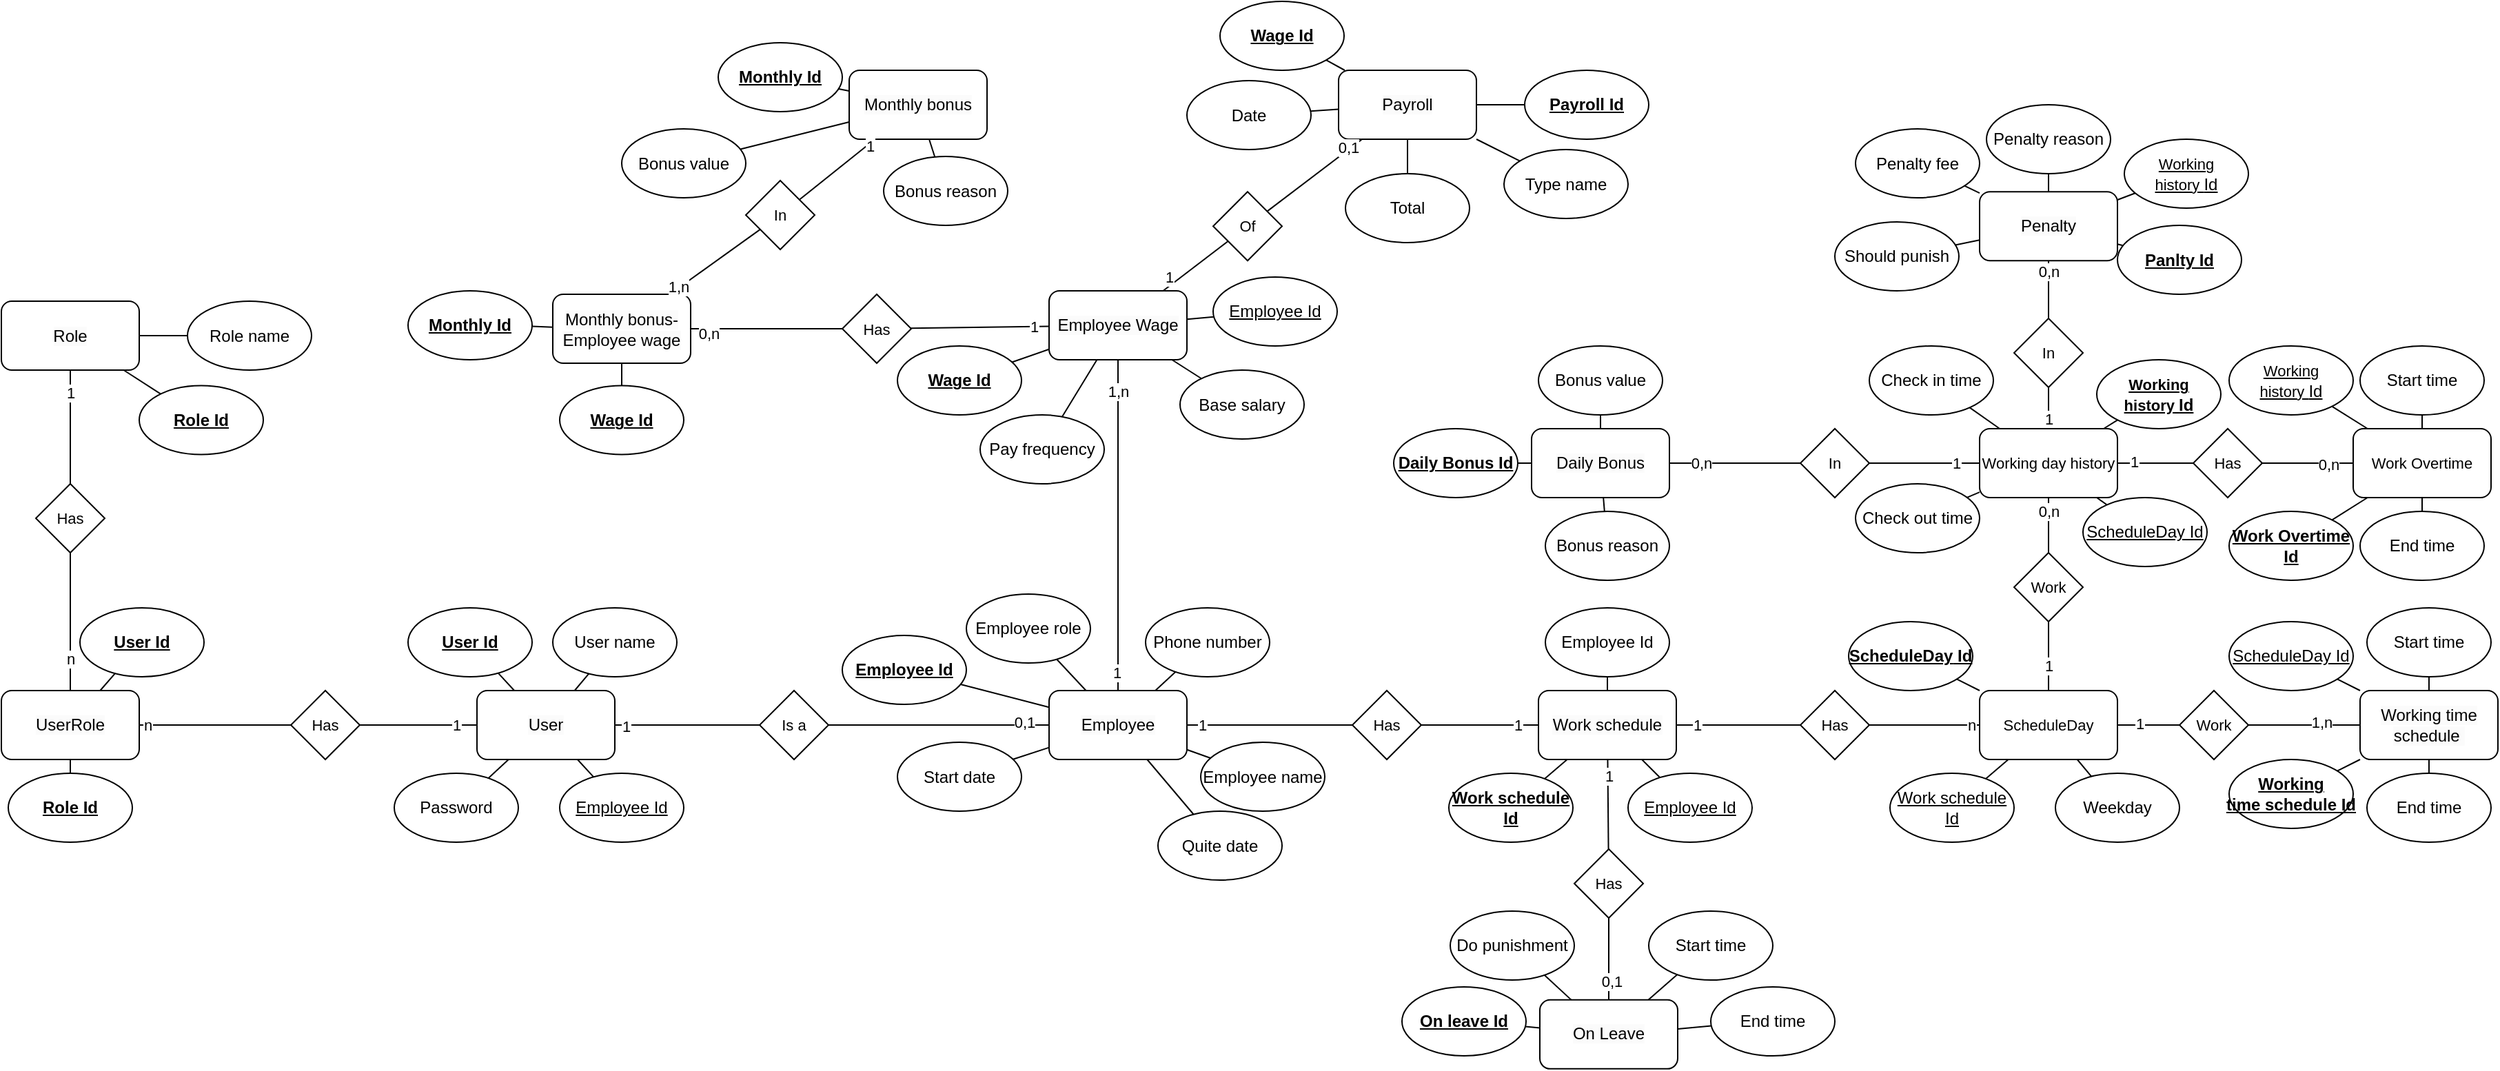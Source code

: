 <mxfile version="24.7.6">
  <diagram name="Trang-1" id="Bt6A5V-XEVuFtGxONGSO">
    <mxGraphModel dx="1819" dy="1754" grid="1" gridSize="10" guides="1" tooltips="1" connect="1" arrows="1" fold="1" page="1" pageScale="1" pageWidth="827" pageHeight="1169" math="0" shadow="0">
      <root>
        <mxCell id="0" />
        <mxCell id="1" parent="0" />
        <mxCell id="O5-Aam5vRArmxlNxaEpb-7" value="n" style="rounded=0;orthogonalLoop=1;jettySize=auto;html=1;endArrow=none;endFill=0;" parent="1" source="O5-Aam5vRArmxlNxaEpb-226" target="O5-Aam5vRArmxlNxaEpb-36" edge="1">
          <mxGeometry x="0.895" relative="1" as="geometry">
            <mxPoint x="205" y="337.5" as="sourcePoint" />
            <mxPoint x="45" y="337.5" as="targetPoint" />
            <mxPoint as="offset" />
          </mxGeometry>
        </mxCell>
        <mxCell id="O5-Aam5vRArmxlNxaEpb-9" style="edgeStyle=none;shape=connector;rounded=0;orthogonalLoop=1;jettySize=auto;html=1;strokeColor=default;align=center;verticalAlign=middle;fontFamily=Helvetica;fontSize=11;fontColor=default;labelBackgroundColor=default;endArrow=none;endFill=0;" parent="1" source="O5-Aam5vRArmxlNxaEpb-222" target="O5-Aam5vRArmxlNxaEpb-35" edge="1">
          <mxGeometry relative="1" as="geometry">
            <mxPoint x="-420" y="300" as="sourcePoint" />
            <mxPoint x="-420" y="450" as="targetPoint" />
          </mxGeometry>
        </mxCell>
        <mxCell id="O5-Aam5vRArmxlNxaEpb-26" value="1" style="edgeLabel;html=1;align=center;verticalAlign=middle;resizable=0;points=[];fontFamily=Helvetica;fontSize=11;fontColor=default;labelBackgroundColor=default;" parent="O5-Aam5vRArmxlNxaEpb-9" vertex="1" connectable="0">
          <mxGeometry x="0.81" relative="1" as="geometry">
            <mxPoint y="8" as="offset" />
          </mxGeometry>
        </mxCell>
        <mxCell id="O5-Aam5vRArmxlNxaEpb-34" value="Role name" style="ellipse;whiteSpace=wrap;html=1;" parent="1" vertex="1">
          <mxGeometry x="-335" y="27.5" width="90" height="50" as="geometry" />
        </mxCell>
        <mxCell id="O5-Aam5vRArmxlNxaEpb-49" style="edgeStyle=none;shape=connector;rounded=0;orthogonalLoop=1;jettySize=auto;html=1;strokeColor=default;align=center;verticalAlign=middle;fontFamily=Helvetica;fontSize=11;fontColor=default;labelBackgroundColor=default;endArrow=none;endFill=0;" parent="1" source="O5-Aam5vRArmxlNxaEpb-35" target="O5-Aam5vRArmxlNxaEpb-34" edge="1">
          <mxGeometry relative="1" as="geometry" />
        </mxCell>
        <mxCell id="O5-Aam5vRArmxlNxaEpb-55" style="edgeStyle=none;shape=connector;rounded=0;orthogonalLoop=1;jettySize=auto;html=1;strokeColor=default;align=center;verticalAlign=middle;fontFamily=Helvetica;fontSize=11;fontColor=default;labelBackgroundColor=default;endArrow=none;endFill=0;" parent="1" source="O5-Aam5vRArmxlNxaEpb-35" target="O5-Aam5vRArmxlNxaEpb-52" edge="1">
          <mxGeometry relative="1" as="geometry" />
        </mxCell>
        <mxCell id="O5-Aam5vRArmxlNxaEpb-35" value="&lt;span style=&quot;font-size: 12px; background-color: rgb(251, 251, 251);&quot;&gt;Role&lt;/span&gt;" style="rounded=1;whiteSpace=wrap;html=1;fontFamily=Helvetica;fontSize=11;fontColor=default;labelBackgroundColor=default;" parent="1" vertex="1">
          <mxGeometry x="-470" y="27.5" width="100" height="50" as="geometry" />
        </mxCell>
        <mxCell id="O5-Aam5vRArmxlNxaEpb-57" style="edgeStyle=none;shape=connector;rounded=0;orthogonalLoop=1;jettySize=auto;html=1;strokeColor=default;align=center;verticalAlign=middle;fontFamily=Helvetica;fontSize=11;fontColor=default;labelBackgroundColor=default;endArrow=none;endFill=0;" parent="1" source="O5-Aam5vRArmxlNxaEpb-36" target="O5-Aam5vRArmxlNxaEpb-56" edge="1">
          <mxGeometry relative="1" as="geometry" />
        </mxCell>
        <mxCell id="O5-Aam5vRArmxlNxaEpb-59" style="edgeStyle=none;shape=connector;rounded=0;orthogonalLoop=1;jettySize=auto;html=1;strokeColor=default;align=center;verticalAlign=middle;fontFamily=Helvetica;fontSize=11;fontColor=default;labelBackgroundColor=default;endArrow=none;endFill=0;" parent="1" source="O5-Aam5vRArmxlNxaEpb-36" target="O5-Aam5vRArmxlNxaEpb-58" edge="1">
          <mxGeometry relative="1" as="geometry" />
        </mxCell>
        <mxCell id="O5-Aam5vRArmxlNxaEpb-36" value="&lt;span style=&quot;font-size: 12px; background-color: rgb(251, 251, 251);&quot;&gt;UserRole&lt;/span&gt;" style="rounded=1;whiteSpace=wrap;html=1;fontFamily=Helvetica;fontSize=11;fontColor=default;labelBackgroundColor=default;" parent="1" vertex="1">
          <mxGeometry x="-470" y="310" width="100" height="50" as="geometry" />
        </mxCell>
        <mxCell id="O5-Aam5vRArmxlNxaEpb-63" style="edgeStyle=none;shape=connector;rounded=0;orthogonalLoop=1;jettySize=auto;html=1;strokeColor=default;align=center;verticalAlign=middle;fontFamily=Helvetica;fontSize=11;fontColor=default;labelBackgroundColor=default;endArrow=none;endFill=0;" parent="1" source="O5-Aam5vRArmxlNxaEpb-37" target="O5-Aam5vRArmxlNxaEpb-62" edge="1">
          <mxGeometry relative="1" as="geometry" />
        </mxCell>
        <mxCell id="O5-Aam5vRArmxlNxaEpb-68" style="edgeStyle=none;shape=connector;rounded=0;orthogonalLoop=1;jettySize=auto;html=1;strokeColor=default;align=center;verticalAlign=middle;fontFamily=Helvetica;fontSize=11;fontColor=default;labelBackgroundColor=default;endArrow=none;endFill=0;" parent="1" source="O5-Aam5vRArmxlNxaEpb-37" target="O5-Aam5vRArmxlNxaEpb-67" edge="1">
          <mxGeometry relative="1" as="geometry" />
        </mxCell>
        <mxCell id="O5-Aam5vRArmxlNxaEpb-72" style="edgeStyle=none;shape=connector;rounded=0;orthogonalLoop=1;jettySize=auto;html=1;strokeColor=default;align=center;verticalAlign=middle;fontFamily=Helvetica;fontSize=11;fontColor=default;labelBackgroundColor=default;endArrow=none;endFill=0;" parent="1" source="O5-Aam5vRArmxlNxaEpb-37" target="O5-Aam5vRArmxlNxaEpb-71" edge="1">
          <mxGeometry relative="1" as="geometry" />
        </mxCell>
        <mxCell id="O5-Aam5vRArmxlNxaEpb-75" style="edgeStyle=none;shape=connector;rounded=0;orthogonalLoop=1;jettySize=auto;html=1;strokeColor=default;align=center;verticalAlign=middle;fontFamily=Helvetica;fontSize=11;fontColor=default;labelBackgroundColor=default;endArrow=none;endFill=0;" parent="1" source="O5-Aam5vRArmxlNxaEpb-37" target="O5-Aam5vRArmxlNxaEpb-73" edge="1">
          <mxGeometry relative="1" as="geometry" />
        </mxCell>
        <mxCell id="O5-Aam5vRArmxlNxaEpb-149" style="edgeStyle=none;shape=connector;rounded=0;orthogonalLoop=1;jettySize=auto;html=1;strokeColor=default;align=center;verticalAlign=middle;fontFamily=Helvetica;fontSize=11;fontColor=default;labelBackgroundColor=default;endArrow=none;endFill=0;" parent="1" source="O5-Aam5vRArmxlNxaEpb-233" target="O5-Aam5vRArmxlNxaEpb-142" edge="1">
          <mxGeometry relative="1" as="geometry" />
        </mxCell>
        <mxCell id="O5-Aam5vRArmxlNxaEpb-151" value="1" style="edgeLabel;html=1;align=center;verticalAlign=middle;resizable=0;points=[];fontFamily=Helvetica;fontSize=11;fontColor=default;labelBackgroundColor=default;" parent="O5-Aam5vRArmxlNxaEpb-149" vertex="1" connectable="0">
          <mxGeometry x="0.859" relative="1" as="geometry">
            <mxPoint x="-9" as="offset" />
          </mxGeometry>
        </mxCell>
        <mxCell id="O5-Aam5vRArmxlNxaEpb-37" value="&lt;span style=&quot;font-size: 12px; background-color: rgb(251, 251, 251);&quot;&gt;Employee&lt;/span&gt;" style="rounded=1;whiteSpace=wrap;html=1;fontFamily=Helvetica;fontSize=11;fontColor=default;labelBackgroundColor=default;" parent="1" vertex="1">
          <mxGeometry x="290" y="310" width="100" height="50" as="geometry" />
        </mxCell>
        <mxCell id="O5-Aam5vRArmxlNxaEpb-115" style="edgeStyle=none;shape=connector;rounded=0;orthogonalLoop=1;jettySize=auto;html=1;strokeColor=default;align=center;verticalAlign=middle;fontFamily=Helvetica;fontSize=11;fontColor=default;labelBackgroundColor=default;endArrow=none;endFill=0;" parent="1" source="O5-Aam5vRArmxlNxaEpb-42" target="O5-Aam5vRArmxlNxaEpb-106" edge="1">
          <mxGeometry relative="1" as="geometry" />
        </mxCell>
        <mxCell id="O5-Aam5vRArmxlNxaEpb-182" style="edgeStyle=none;shape=connector;rounded=0;orthogonalLoop=1;jettySize=auto;html=1;strokeColor=default;align=center;verticalAlign=middle;fontFamily=Helvetica;fontSize=11;fontColor=default;labelBackgroundColor=default;endArrow=none;endFill=0;" parent="1" source="O5-Aam5vRArmxlNxaEpb-42" target="O5-Aam5vRArmxlNxaEpb-181" edge="1">
          <mxGeometry relative="1" as="geometry" />
        </mxCell>
        <mxCell id="O5-Aam5vRArmxlNxaEpb-184" style="edgeStyle=none;shape=connector;rounded=0;orthogonalLoop=1;jettySize=auto;html=1;strokeColor=default;align=center;verticalAlign=middle;fontFamily=Helvetica;fontSize=11;fontColor=default;labelBackgroundColor=default;endArrow=none;endFill=0;" parent="1" source="O5-Aam5vRArmxlNxaEpb-42" target="O5-Aam5vRArmxlNxaEpb-183" edge="1">
          <mxGeometry relative="1" as="geometry" />
        </mxCell>
        <mxCell id="O5-Aam5vRArmxlNxaEpb-214" style="edgeStyle=none;shape=connector;rounded=0;orthogonalLoop=1;jettySize=auto;html=1;strokeColor=default;align=center;verticalAlign=middle;fontFamily=Helvetica;fontSize=11;fontColor=default;labelBackgroundColor=default;endArrow=none;endFill=0;" parent="1" source="O5-Aam5vRArmxlNxaEpb-42" target="O5-Aam5vRArmxlNxaEpb-213" edge="1">
          <mxGeometry relative="1" as="geometry" />
        </mxCell>
        <mxCell id="O5-Aam5vRArmxlNxaEpb-42" value="&lt;span style=&quot;font-size: 12px; background-color: rgb(251, 251, 251);&quot;&gt;Payroll&lt;/span&gt;" style="rounded=1;whiteSpace=wrap;html=1;fontFamily=Helvetica;fontSize=11;fontColor=default;labelBackgroundColor=default;" parent="1" vertex="1">
          <mxGeometry x="500" y="-140" width="100" height="50" as="geometry" />
        </mxCell>
        <mxCell id="O5-Aam5vRArmxlNxaEpb-121" style="edgeStyle=none;shape=connector;rounded=0;orthogonalLoop=1;jettySize=auto;html=1;strokeColor=default;align=center;verticalAlign=middle;fontFamily=Helvetica;fontSize=11;fontColor=default;labelBackgroundColor=default;endArrow=none;endFill=0;" parent="1" source="O5-Aam5vRArmxlNxaEpb-43" target="O5-Aam5vRArmxlNxaEpb-120" edge="1">
          <mxGeometry relative="1" as="geometry" />
        </mxCell>
        <mxCell id="O5-Aam5vRArmxlNxaEpb-122" style="edgeStyle=none;shape=connector;rounded=0;orthogonalLoop=1;jettySize=auto;html=1;strokeColor=default;align=center;verticalAlign=middle;fontFamily=Helvetica;fontSize=11;fontColor=default;labelBackgroundColor=default;endArrow=none;endFill=0;" parent="1" source="O5-Aam5vRArmxlNxaEpb-43" target="O5-Aam5vRArmxlNxaEpb-119" edge="1">
          <mxGeometry relative="1" as="geometry" />
        </mxCell>
        <mxCell id="O5-Aam5vRArmxlNxaEpb-356" style="edgeStyle=none;shape=connector;rounded=0;orthogonalLoop=1;jettySize=auto;html=1;strokeColor=default;align=center;verticalAlign=middle;fontFamily=Helvetica;fontSize=11;fontColor=default;labelBackgroundColor=default;endArrow=none;endFill=0;" parent="1" source="O5-Aam5vRArmxlNxaEpb-43" target="O5-Aam5vRArmxlNxaEpb-355" edge="1">
          <mxGeometry relative="1" as="geometry" />
        </mxCell>
        <mxCell id="O5-Aam5vRArmxlNxaEpb-358" style="edgeStyle=none;shape=connector;rounded=0;orthogonalLoop=1;jettySize=auto;html=1;strokeColor=default;align=center;verticalAlign=middle;fontFamily=Helvetica;fontSize=11;fontColor=default;labelBackgroundColor=default;endArrow=none;endFill=0;" parent="1" source="O5-Aam5vRArmxlNxaEpb-43" target="O5-Aam5vRArmxlNxaEpb-357" edge="1">
          <mxGeometry relative="1" as="geometry" />
        </mxCell>
        <mxCell id="O5-Aam5vRArmxlNxaEpb-367" style="edgeStyle=none;shape=connector;rounded=0;orthogonalLoop=1;jettySize=auto;html=1;strokeColor=default;align=center;verticalAlign=middle;fontFamily=Helvetica;fontSize=11;fontColor=default;labelBackgroundColor=default;endArrow=none;endFill=0;" parent="1" source="O5-Aam5vRArmxlNxaEpb-368" target="O5-Aam5vRArmxlNxaEpb-288" edge="1">
          <mxGeometry relative="1" as="geometry" />
        </mxCell>
        <mxCell id="O5-Aam5vRArmxlNxaEpb-371" value="1" style="edgeLabel;html=1;align=center;verticalAlign=middle;resizable=0;points=[];fontFamily=Helvetica;fontSize=11;fontColor=default;labelBackgroundColor=default;" parent="O5-Aam5vRArmxlNxaEpb-367" vertex="1" connectable="0">
          <mxGeometry x="0.894" relative="1" as="geometry">
            <mxPoint y="-6" as="offset" />
          </mxGeometry>
        </mxCell>
        <mxCell id="O5-Aam5vRArmxlNxaEpb-373" style="edgeStyle=none;shape=connector;rounded=0;orthogonalLoop=1;jettySize=auto;html=1;strokeColor=default;align=center;verticalAlign=middle;fontFamily=Helvetica;fontSize=11;fontColor=default;labelBackgroundColor=default;endArrow=none;endFill=0;" parent="1" source="O5-Aam5vRArmxlNxaEpb-43" target="O5-Aam5vRArmxlNxaEpb-372" edge="1">
          <mxGeometry relative="1" as="geometry" />
        </mxCell>
        <mxCell id="O5-Aam5vRArmxlNxaEpb-43" value="&lt;span style=&quot;font-size: 12px; background-color: rgb(251, 251, 251);&quot;&gt;Penalty&lt;/span&gt;" style="rounded=1;whiteSpace=wrap;html=1;fontFamily=Helvetica;fontSize=11;fontColor=default;labelBackgroundColor=default;" parent="1" vertex="1">
          <mxGeometry x="965" y="-51.87" width="100" height="50" as="geometry" />
        </mxCell>
        <mxCell id="O5-Aam5vRArmxlNxaEpb-52" value="Role Id" style="ellipse;whiteSpace=wrap;html=1;fontStyle=5" parent="1" vertex="1">
          <mxGeometry x="-370" y="88.75" width="90" height="50" as="geometry" />
        </mxCell>
        <mxCell id="O5-Aam5vRArmxlNxaEpb-56" value="Role Id" style="ellipse;whiteSpace=wrap;html=1;fontStyle=5" parent="1" vertex="1">
          <mxGeometry x="-465" y="370" width="90" height="50" as="geometry" />
        </mxCell>
        <mxCell id="O5-Aam5vRArmxlNxaEpb-58" value="User Id" style="ellipse;whiteSpace=wrap;html=1;fontStyle=5" parent="1" vertex="1">
          <mxGeometry x="-413" y="250" width="90" height="50" as="geometry" />
        </mxCell>
        <mxCell id="O5-Aam5vRArmxlNxaEpb-62" value="Employee name" style="ellipse;whiteSpace=wrap;html=1;fontStyle=0" parent="1" vertex="1">
          <mxGeometry x="400" y="347.5" width="90" height="50" as="geometry" />
        </mxCell>
        <mxCell id="O5-Aam5vRArmxlNxaEpb-67" value="Phone number" style="ellipse;whiteSpace=wrap;html=1;fontStyle=0" parent="1" vertex="1">
          <mxGeometry x="360" y="250" width="90" height="50" as="geometry" />
        </mxCell>
        <mxCell id="O5-Aam5vRArmxlNxaEpb-71" value="Start date" style="ellipse;whiteSpace=wrap;html=1;fontStyle=0" parent="1" vertex="1">
          <mxGeometry x="180" y="347.5" width="90" height="50" as="geometry" />
        </mxCell>
        <mxCell id="O5-Aam5vRArmxlNxaEpb-73" value="Quite date" style="ellipse;whiteSpace=wrap;html=1;fontStyle=0" parent="1" vertex="1">
          <mxGeometry x="369" y="397.5" width="90" height="50" as="geometry" />
        </mxCell>
        <mxCell id="O5-Aam5vRArmxlNxaEpb-80" style="edgeStyle=none;shape=connector;rounded=0;orthogonalLoop=1;jettySize=auto;html=1;strokeColor=default;align=center;verticalAlign=middle;fontFamily=Helvetica;fontSize=11;fontColor=default;labelBackgroundColor=default;endArrow=none;endFill=0;" parent="1" source="O5-Aam5vRArmxlNxaEpb-229" target="O5-Aam5vRArmxlNxaEpb-37" edge="1">
          <mxGeometry relative="1" as="geometry" />
        </mxCell>
        <mxCell id="O5-Aam5vRArmxlNxaEpb-84" value="0,1" style="edgeLabel;html=1;align=center;verticalAlign=middle;resizable=0;points=[];fontFamily=Helvetica;fontSize=11;fontColor=default;labelBackgroundColor=default;" parent="O5-Aam5vRArmxlNxaEpb-80" vertex="1" connectable="0">
          <mxGeometry x="0.775" y="2" relative="1" as="geometry">
            <mxPoint as="offset" />
          </mxGeometry>
        </mxCell>
        <mxCell id="O5-Aam5vRArmxlNxaEpb-94" style="edgeStyle=none;shape=connector;rounded=0;orthogonalLoop=1;jettySize=auto;html=1;strokeColor=default;align=center;verticalAlign=middle;fontFamily=Helvetica;fontSize=11;fontColor=default;labelBackgroundColor=default;endArrow=none;endFill=0;" parent="1" source="O5-Aam5vRArmxlNxaEpb-79" target="O5-Aam5vRArmxlNxaEpb-90" edge="1">
          <mxGeometry relative="1" as="geometry" />
        </mxCell>
        <mxCell id="O5-Aam5vRArmxlNxaEpb-399" style="edgeStyle=none;shape=connector;rounded=0;orthogonalLoop=1;jettySize=auto;html=1;strokeColor=default;align=center;verticalAlign=middle;fontFamily=Helvetica;fontSize=11;fontColor=default;labelBackgroundColor=default;endArrow=none;endFill=0;" parent="1" source="O5-Aam5vRArmxlNxaEpb-79" target="O5-Aam5vRArmxlNxaEpb-398" edge="1">
          <mxGeometry relative="1" as="geometry" />
        </mxCell>
        <mxCell id="O5-Aam5vRArmxlNxaEpb-79" value="&lt;span style=&quot;font-size: 12px; background-color: rgb(251, 251, 251);&quot;&gt;User&lt;/span&gt;" style="rounded=1;whiteSpace=wrap;html=1;fontFamily=Helvetica;fontSize=11;fontColor=default;labelBackgroundColor=default;" parent="1" vertex="1">
          <mxGeometry x="-125" y="310" width="100" height="50" as="geometry" />
        </mxCell>
        <mxCell id="O5-Aam5vRArmxlNxaEpb-86" style="edgeStyle=none;shape=connector;rounded=0;orthogonalLoop=1;jettySize=auto;html=1;strokeColor=default;align=center;verticalAlign=middle;fontFamily=Helvetica;fontSize=11;fontColor=default;labelBackgroundColor=default;endArrow=none;endFill=0;" parent="1" source="O5-Aam5vRArmxlNxaEpb-85" target="O5-Aam5vRArmxlNxaEpb-37" edge="1">
          <mxGeometry relative="1" as="geometry" />
        </mxCell>
        <mxCell id="O5-Aam5vRArmxlNxaEpb-87" value="1,n" style="edgeLabel;html=1;align=center;verticalAlign=middle;resizable=0;points=[];fontFamily=Helvetica;fontSize=11;fontColor=default;labelBackgroundColor=default;" parent="O5-Aam5vRArmxlNxaEpb-86" vertex="1" connectable="0">
          <mxGeometry x="-0.882" relative="1" as="geometry">
            <mxPoint y="9" as="offset" />
          </mxGeometry>
        </mxCell>
        <mxCell id="O5-Aam5vRArmxlNxaEpb-88" value="1" style="edgeLabel;html=1;align=center;verticalAlign=middle;resizable=0;points=[];fontFamily=Helvetica;fontSize=11;fontColor=default;labelBackgroundColor=default;" parent="O5-Aam5vRArmxlNxaEpb-86" vertex="1" connectable="0">
          <mxGeometry x="0.89" y="-1" relative="1" as="geometry">
            <mxPoint as="offset" />
          </mxGeometry>
        </mxCell>
        <mxCell id="O5-Aam5vRArmxlNxaEpb-102" style="edgeStyle=none;shape=connector;rounded=0;orthogonalLoop=1;jettySize=auto;html=1;strokeColor=default;align=center;verticalAlign=middle;fontFamily=Helvetica;fontSize=11;fontColor=default;labelBackgroundColor=default;endArrow=none;endFill=0;" parent="1" source="O5-Aam5vRArmxlNxaEpb-85" target="O5-Aam5vRArmxlNxaEpb-100" edge="1">
          <mxGeometry relative="1" as="geometry" />
        </mxCell>
        <mxCell id="O5-Aam5vRArmxlNxaEpb-112" style="edgeStyle=none;shape=connector;rounded=0;orthogonalLoop=1;jettySize=auto;html=1;strokeColor=default;align=center;verticalAlign=middle;fontFamily=Helvetica;fontSize=11;fontColor=default;labelBackgroundColor=default;endArrow=none;endFill=0;" parent="1" source="O5-Aam5vRArmxlNxaEpb-237" target="O5-Aam5vRArmxlNxaEpb-42" edge="1">
          <mxGeometry relative="1" as="geometry" />
        </mxCell>
        <mxCell id="O5-Aam5vRArmxlNxaEpb-113" value="0,1" style="edgeLabel;html=1;align=center;verticalAlign=middle;resizable=0;points=[];fontFamily=Helvetica;fontSize=11;fontColor=default;labelBackgroundColor=default;" parent="O5-Aam5vRArmxlNxaEpb-112" vertex="1" connectable="0">
          <mxGeometry x="0.72" y="2" relative="1" as="geometry">
            <mxPoint as="offset" />
          </mxGeometry>
        </mxCell>
        <mxCell id="O5-Aam5vRArmxlNxaEpb-168" style="edgeStyle=none;shape=connector;rounded=0;orthogonalLoop=1;jettySize=auto;html=1;strokeColor=default;align=center;verticalAlign=middle;fontFamily=Helvetica;fontSize=11;fontColor=default;labelBackgroundColor=default;endArrow=none;endFill=0;" parent="1" source="O5-Aam5vRArmxlNxaEpb-85" target="O5-Aam5vRArmxlNxaEpb-167" edge="1">
          <mxGeometry relative="1" as="geometry" />
        </mxCell>
        <mxCell id="O5-Aam5vRArmxlNxaEpb-169" style="edgeStyle=none;shape=connector;rounded=0;orthogonalLoop=1;jettySize=auto;html=1;strokeColor=default;align=center;verticalAlign=middle;fontFamily=Helvetica;fontSize=11;fontColor=default;labelBackgroundColor=default;endArrow=none;endFill=0;" parent="1" source="O5-Aam5vRArmxlNxaEpb-85" target="O5-Aam5vRArmxlNxaEpb-154" edge="1">
          <mxGeometry relative="1" as="geometry" />
        </mxCell>
        <mxCell id="O5-Aam5vRArmxlNxaEpb-385" style="edgeStyle=none;shape=connector;rounded=0;orthogonalLoop=1;jettySize=auto;html=1;strokeColor=default;align=center;verticalAlign=middle;fontFamily=Helvetica;fontSize=11;fontColor=default;labelBackgroundColor=default;endArrow=none;endFill=0;" parent="1" source="O5-Aam5vRArmxlNxaEpb-394" target="O5-Aam5vRArmxlNxaEpb-384" edge="1">
          <mxGeometry relative="1" as="geometry" />
        </mxCell>
        <mxCell id="O5-Aam5vRArmxlNxaEpb-397" value="0,n" style="edgeLabel;html=1;align=center;verticalAlign=middle;resizable=0;points=[];fontFamily=Helvetica;fontSize=11;fontColor=default;labelBackgroundColor=default;" parent="O5-Aam5vRArmxlNxaEpb-385" vertex="1" connectable="0">
          <mxGeometry x="0.762" y="3" relative="1" as="geometry">
            <mxPoint as="offset" />
          </mxGeometry>
        </mxCell>
        <mxCell id="O5-Aam5vRArmxlNxaEpb-404" style="edgeStyle=none;shape=connector;rounded=0;orthogonalLoop=1;jettySize=auto;html=1;strokeColor=default;align=center;verticalAlign=middle;fontFamily=Helvetica;fontSize=11;fontColor=default;labelBackgroundColor=default;endArrow=none;endFill=0;" parent="1" source="O5-Aam5vRArmxlNxaEpb-85" target="O5-Aam5vRArmxlNxaEpb-403" edge="1">
          <mxGeometry relative="1" as="geometry" />
        </mxCell>
        <mxCell id="O5-Aam5vRArmxlNxaEpb-85" value="&lt;span style=&quot;font-size: 12px; background-color: rgb(251, 251, 251);&quot;&gt;Employee Wage&lt;/span&gt;" style="rounded=1;whiteSpace=wrap;html=1;fontFamily=Helvetica;fontSize=11;fontColor=default;labelBackgroundColor=default;" parent="1" vertex="1">
          <mxGeometry x="290.0" y="20" width="100" height="50" as="geometry" />
        </mxCell>
        <mxCell id="O5-Aam5vRArmxlNxaEpb-92" style="edgeStyle=none;shape=connector;rounded=0;orthogonalLoop=1;jettySize=auto;html=1;strokeColor=default;align=center;verticalAlign=middle;fontFamily=Helvetica;fontSize=11;fontColor=default;labelBackgroundColor=default;endArrow=none;endFill=0;" parent="1" source="O5-Aam5vRArmxlNxaEpb-89" target="O5-Aam5vRArmxlNxaEpb-79" edge="1">
          <mxGeometry relative="1" as="geometry" />
        </mxCell>
        <mxCell id="O5-Aam5vRArmxlNxaEpb-89" value="User Id" style="ellipse;whiteSpace=wrap;html=1;fontStyle=5" parent="1" vertex="1">
          <mxGeometry x="-175" y="250" width="90" height="50" as="geometry" />
        </mxCell>
        <mxCell id="O5-Aam5vRArmxlNxaEpb-90" value="Password" style="ellipse;whiteSpace=wrap;html=1;fontStyle=0" parent="1" vertex="1">
          <mxGeometry x="-185" y="370" width="90" height="50" as="geometry" />
        </mxCell>
        <mxCell id="O5-Aam5vRArmxlNxaEpb-93" style="edgeStyle=none;shape=connector;rounded=0;orthogonalLoop=1;jettySize=auto;html=1;strokeColor=default;align=center;verticalAlign=middle;fontFamily=Helvetica;fontSize=11;fontColor=default;labelBackgroundColor=default;endArrow=none;endFill=0;" parent="1" source="O5-Aam5vRArmxlNxaEpb-99" target="O5-Aam5vRArmxlNxaEpb-79" edge="1">
          <mxGeometry relative="1" as="geometry">
            <mxPoint x="-43.735" y="281.307" as="sourcePoint" />
          </mxGeometry>
        </mxCell>
        <mxCell id="O5-Aam5vRArmxlNxaEpb-98" style="edgeStyle=none;shape=connector;rounded=0;orthogonalLoop=1;jettySize=auto;html=1;strokeColor=default;align=center;verticalAlign=middle;fontFamily=Helvetica;fontSize=11;fontColor=default;labelBackgroundColor=default;endArrow=none;endFill=0;" parent="1" source="O5-Aam5vRArmxlNxaEpb-97" target="O5-Aam5vRArmxlNxaEpb-37" edge="1">
          <mxGeometry relative="1" as="geometry" />
        </mxCell>
        <mxCell id="O5-Aam5vRArmxlNxaEpb-97" value="Employee Id" style="ellipse;whiteSpace=wrap;html=1;fontStyle=5" parent="1" vertex="1">
          <mxGeometry x="140" y="270" width="90" height="50" as="geometry" />
        </mxCell>
        <mxCell id="O5-Aam5vRArmxlNxaEpb-99" value="User name" style="ellipse;whiteSpace=wrap;html=1;fontStyle=0" parent="1" vertex="1">
          <mxGeometry x="-70" y="250" width="90" height="50" as="geometry" />
        </mxCell>
        <mxCell id="O5-Aam5vRArmxlNxaEpb-100" value="Wage Id" style="ellipse;whiteSpace=wrap;html=1;fontStyle=5" parent="1" vertex="1">
          <mxGeometry x="180.0" y="60" width="90" height="50" as="geometry" />
        </mxCell>
        <mxCell id="O5-Aam5vRArmxlNxaEpb-106" value="Type name" style="ellipse;whiteSpace=wrap;html=1;fontStyle=0" parent="1" vertex="1">
          <mxGeometry x="620" y="-82.5" width="90" height="50" as="geometry" />
        </mxCell>
        <mxCell id="O5-Aam5vRArmxlNxaEpb-119" value="Penalty fee" style="ellipse;whiteSpace=wrap;html=1;fontStyle=0" parent="1" vertex="1">
          <mxGeometry x="875" y="-97.5" width="90" height="50" as="geometry" />
        </mxCell>
        <mxCell id="O5-Aam5vRArmxlNxaEpb-120" value="Panlty Id" style="ellipse;whiteSpace=wrap;html=1;fontStyle=5" parent="1" vertex="1">
          <mxGeometry x="1065" y="-27.5" width="90" height="50" as="geometry" />
        </mxCell>
        <mxCell id="O5-Aam5vRArmxlNxaEpb-148" style="edgeStyle=none;shape=connector;rounded=0;orthogonalLoop=1;jettySize=auto;html=1;strokeColor=default;align=center;verticalAlign=middle;fontFamily=Helvetica;fontSize=11;fontColor=default;labelBackgroundColor=default;endArrow=none;endFill=0;" parent="1" source="O5-Aam5vRArmxlNxaEpb-142" target="O5-Aam5vRArmxlNxaEpb-147" edge="1">
          <mxGeometry relative="1" as="geometry" />
        </mxCell>
        <mxCell id="O5-Aam5vRArmxlNxaEpb-268" style="edgeStyle=none;shape=connector;rounded=0;orthogonalLoop=1;jettySize=auto;html=1;strokeColor=default;align=center;verticalAlign=middle;fontFamily=Helvetica;fontSize=11;fontColor=default;labelBackgroundColor=default;endArrow=none;endFill=0;" parent="1" source="O5-Aam5vRArmxlNxaEpb-142" target="O5-Aam5vRArmxlNxaEpb-267" edge="1">
          <mxGeometry relative="1" as="geometry" />
        </mxCell>
        <mxCell id="1yOXm2m84MejSoIjWwgt-14" style="edgeStyle=none;shape=connector;rounded=0;orthogonalLoop=1;jettySize=auto;html=1;strokeColor=default;align=center;verticalAlign=middle;fontFamily=Helvetica;fontSize=11;fontColor=default;labelBackgroundColor=default;endArrow=none;endFill=0;" parent="1" source="O5-Aam5vRArmxlNxaEpb-142" target="1yOXm2m84MejSoIjWwgt-13" edge="1">
          <mxGeometry relative="1" as="geometry" />
        </mxCell>
        <mxCell id="O5-Aam5vRArmxlNxaEpb-142" value="&lt;span style=&quot;font-size: 12px; background-color: rgb(251, 251, 251);&quot;&gt;Work schedule&lt;/span&gt;" style="rounded=1;whiteSpace=wrap;html=1;fontFamily=Helvetica;fontSize=11;fontColor=default;labelBackgroundColor=default;" parent="1" vertex="1">
          <mxGeometry x="645" y="310.0" width="100" height="50" as="geometry" />
        </mxCell>
        <mxCell id="O5-Aam5vRArmxlNxaEpb-147" value="Work schedule Id" style="ellipse;whiteSpace=wrap;html=1;fontStyle=5" parent="1" vertex="1">
          <mxGeometry x="580" y="370.0" width="90" height="50" as="geometry" />
        </mxCell>
        <mxCell id="O5-Aam5vRArmxlNxaEpb-154" value="Pay frequency" style="ellipse;whiteSpace=wrap;html=1;fontStyle=0" parent="1" vertex="1">
          <mxGeometry x="240" y="110" width="90" height="50" as="geometry" />
        </mxCell>
        <mxCell id="O5-Aam5vRArmxlNxaEpb-167" value="Base salary" style="ellipse;whiteSpace=wrap;html=1;fontStyle=0" parent="1" vertex="1">
          <mxGeometry x="385" y="77.5" width="90" height="50" as="geometry" />
        </mxCell>
        <mxCell id="O5-Aam5vRArmxlNxaEpb-181" value="Payroll Id" style="ellipse;whiteSpace=wrap;html=1;fontStyle=5" parent="1" vertex="1">
          <mxGeometry x="635" y="-140.0" width="90" height="50" as="geometry" />
        </mxCell>
        <mxCell id="O5-Aam5vRArmxlNxaEpb-183" value="Date" style="ellipse;whiteSpace=wrap;html=1;fontStyle=0" parent="1" vertex="1">
          <mxGeometry x="390" y="-132.5" width="90" height="50" as="geometry" />
        </mxCell>
        <mxCell id="O5-Aam5vRArmxlNxaEpb-213" value="Total" style="ellipse;whiteSpace=wrap;html=1;fontStyle=0" parent="1" vertex="1">
          <mxGeometry x="505" y="-65" width="90" height="50" as="geometry" />
        </mxCell>
        <mxCell id="O5-Aam5vRArmxlNxaEpb-215" style="edgeStyle=none;shape=connector;rounded=0;orthogonalLoop=1;jettySize=auto;html=1;exitX=1;exitY=0.5;exitDx=0;exitDy=0;strokeColor=default;align=center;verticalAlign=middle;fontFamily=Helvetica;fontSize=11;fontColor=default;labelBackgroundColor=default;endArrow=none;endFill=0;" parent="1" source="O5-Aam5vRArmxlNxaEpb-213" target="O5-Aam5vRArmxlNxaEpb-213" edge="1">
          <mxGeometry relative="1" as="geometry" />
        </mxCell>
        <mxCell id="O5-Aam5vRArmxlNxaEpb-223" value="" style="edgeStyle=none;shape=connector;rounded=0;orthogonalLoop=1;jettySize=auto;html=1;strokeColor=default;align=center;verticalAlign=middle;fontFamily=Helvetica;fontSize=11;fontColor=default;labelBackgroundColor=default;endArrow=none;endFill=0;" parent="1" source="O5-Aam5vRArmxlNxaEpb-36" target="O5-Aam5vRArmxlNxaEpb-222" edge="1">
          <mxGeometry relative="1" as="geometry">
            <mxPoint x="-420" y="310" as="sourcePoint" />
            <mxPoint x="-420" y="240" as="targetPoint" />
          </mxGeometry>
        </mxCell>
        <mxCell id="O5-Aam5vRArmxlNxaEpb-225" value="n" style="edgeLabel;html=1;align=center;verticalAlign=middle;resizable=0;points=[];fontFamily=Helvetica;fontSize=11;fontColor=default;labelBackgroundColor=default;" parent="O5-Aam5vRArmxlNxaEpb-223" vertex="1" connectable="0">
          <mxGeometry x="-0.781" y="1" relative="1" as="geometry">
            <mxPoint x="1" y="-12" as="offset" />
          </mxGeometry>
        </mxCell>
        <mxCell id="O5-Aam5vRArmxlNxaEpb-222" value="Has" style="rhombus;whiteSpace=wrap;html=1;fontFamily=Helvetica;fontSize=11;fontColor=default;labelBackgroundColor=default;" parent="1" vertex="1">
          <mxGeometry x="-445" y="160" width="50" height="50" as="geometry" />
        </mxCell>
        <mxCell id="O5-Aam5vRArmxlNxaEpb-227" value="" style="rounded=0;orthogonalLoop=1;jettySize=auto;html=1;endArrow=none;endFill=0;" parent="1" source="O5-Aam5vRArmxlNxaEpb-79" target="O5-Aam5vRArmxlNxaEpb-226" edge="1">
          <mxGeometry x="0.895" relative="1" as="geometry">
            <mxPoint x="-125" y="335" as="sourcePoint" />
            <mxPoint x="-370" y="335" as="targetPoint" />
            <mxPoint as="offset" />
          </mxGeometry>
        </mxCell>
        <mxCell id="O5-Aam5vRArmxlNxaEpb-228" value="1" style="edgeLabel;html=1;align=center;verticalAlign=middle;resizable=0;points=[];fontFamily=Helvetica;fontSize=11;fontColor=default;labelBackgroundColor=default;" parent="O5-Aam5vRArmxlNxaEpb-227" vertex="1" connectable="0">
          <mxGeometry x="-0.264" y="-3" relative="1" as="geometry">
            <mxPoint x="16" y="3" as="offset" />
          </mxGeometry>
        </mxCell>
        <mxCell id="O5-Aam5vRArmxlNxaEpb-226" value="Has" style="rhombus;whiteSpace=wrap;html=1;fontFamily=Helvetica;fontSize=11;fontColor=default;labelBackgroundColor=default;" parent="1" vertex="1">
          <mxGeometry x="-260" y="310" width="50" height="50" as="geometry" />
        </mxCell>
        <mxCell id="O5-Aam5vRArmxlNxaEpb-230" value="" style="edgeStyle=none;shape=connector;rounded=0;orthogonalLoop=1;jettySize=auto;html=1;strokeColor=default;align=center;verticalAlign=middle;fontFamily=Helvetica;fontSize=11;fontColor=default;labelBackgroundColor=default;endArrow=none;endFill=0;" parent="1" source="O5-Aam5vRArmxlNxaEpb-79" target="O5-Aam5vRArmxlNxaEpb-229" edge="1">
          <mxGeometry relative="1" as="geometry">
            <mxPoint x="-25" y="335" as="sourcePoint" />
            <mxPoint x="290" y="335" as="targetPoint" />
          </mxGeometry>
        </mxCell>
        <mxCell id="O5-Aam5vRArmxlNxaEpb-231" value="1" style="edgeLabel;html=1;align=center;verticalAlign=middle;resizable=0;points=[];fontFamily=Helvetica;fontSize=11;fontColor=default;labelBackgroundColor=default;" parent="O5-Aam5vRArmxlNxaEpb-230" vertex="1" connectable="0">
          <mxGeometry x="-0.85" y="-1" relative="1" as="geometry">
            <mxPoint as="offset" />
          </mxGeometry>
        </mxCell>
        <mxCell id="O5-Aam5vRArmxlNxaEpb-229" value="Is a" style="rhombus;whiteSpace=wrap;html=1;fontFamily=Helvetica;fontSize=11;fontColor=default;labelBackgroundColor=default;" parent="1" vertex="1">
          <mxGeometry x="80" y="310" width="50" height="50" as="geometry" />
        </mxCell>
        <mxCell id="O5-Aam5vRArmxlNxaEpb-234" value="" style="edgeStyle=none;shape=connector;rounded=0;orthogonalLoop=1;jettySize=auto;html=1;strokeColor=default;align=center;verticalAlign=middle;fontFamily=Helvetica;fontSize=11;fontColor=default;labelBackgroundColor=default;endArrow=none;endFill=0;" parent="1" source="O5-Aam5vRArmxlNxaEpb-37" target="O5-Aam5vRArmxlNxaEpb-233" edge="1">
          <mxGeometry relative="1" as="geometry">
            <mxPoint x="390" y="335" as="sourcePoint" />
            <mxPoint x="680" y="335" as="targetPoint" />
          </mxGeometry>
        </mxCell>
        <mxCell id="O5-Aam5vRArmxlNxaEpb-235" value="1" style="edgeLabel;html=1;align=center;verticalAlign=middle;resizable=0;points=[];fontFamily=Helvetica;fontSize=11;fontColor=default;labelBackgroundColor=default;" parent="O5-Aam5vRArmxlNxaEpb-234" vertex="1" connectable="0">
          <mxGeometry x="-0.821" relative="1" as="geometry">
            <mxPoint as="offset" />
          </mxGeometry>
        </mxCell>
        <mxCell id="O5-Aam5vRArmxlNxaEpb-233" value="Has" style="rhombus;whiteSpace=wrap;html=1;fontFamily=Helvetica;fontSize=11;fontColor=default;labelBackgroundColor=default;" parent="1" vertex="1">
          <mxGeometry x="510" y="310" width="50" height="50" as="geometry" />
        </mxCell>
        <mxCell id="O5-Aam5vRArmxlNxaEpb-238" value="" style="edgeStyle=none;shape=connector;rounded=0;orthogonalLoop=1;jettySize=auto;html=1;strokeColor=default;align=center;verticalAlign=middle;fontFamily=Helvetica;fontSize=11;fontColor=default;labelBackgroundColor=default;endArrow=none;endFill=0;" parent="1" source="O5-Aam5vRArmxlNxaEpb-85" target="O5-Aam5vRArmxlNxaEpb-237" edge="1">
          <mxGeometry relative="1" as="geometry">
            <mxPoint x="390" y="45" as="sourcePoint" />
            <mxPoint x="680" y="45" as="targetPoint" />
          </mxGeometry>
        </mxCell>
        <mxCell id="O5-Aam5vRArmxlNxaEpb-240" value="1" style="edgeLabel;html=1;align=center;verticalAlign=middle;resizable=0;points=[];fontFamily=Helvetica;fontSize=11;fontColor=default;labelBackgroundColor=default;" parent="O5-Aam5vRArmxlNxaEpb-238" vertex="1" connectable="0">
          <mxGeometry x="-0.847" y="-1" relative="1" as="geometry">
            <mxPoint y="-8" as="offset" />
          </mxGeometry>
        </mxCell>
        <mxCell id="O5-Aam5vRArmxlNxaEpb-237" value="Of" style="rhombus;whiteSpace=wrap;html=1;fontFamily=Helvetica;fontSize=11;fontColor=default;labelBackgroundColor=default;" parent="1" vertex="1">
          <mxGeometry x="409" y="-51.87" width="50" height="50" as="geometry" />
        </mxCell>
        <mxCell id="O5-Aam5vRArmxlNxaEpb-260" style="edgeStyle=none;shape=connector;rounded=0;orthogonalLoop=1;jettySize=auto;html=1;strokeColor=default;align=center;verticalAlign=middle;fontFamily=Helvetica;fontSize=11;fontColor=default;labelBackgroundColor=default;endArrow=none;endFill=0;" parent="1" source="O5-Aam5vRArmxlNxaEpb-272" target="O5-Aam5vRArmxlNxaEpb-142" edge="1">
          <mxGeometry relative="1" as="geometry" />
        </mxCell>
        <mxCell id="O5-Aam5vRArmxlNxaEpb-261" value="1" style="edgeLabel;html=1;align=center;verticalAlign=middle;resizable=0;points=[];fontFamily=Helvetica;fontSize=11;fontColor=default;labelBackgroundColor=default;" parent="O5-Aam5vRArmxlNxaEpb-260" vertex="1" connectable="0">
          <mxGeometry x="0.827" y="-2" relative="1" as="geometry">
            <mxPoint x="7" y="2" as="offset" />
          </mxGeometry>
        </mxCell>
        <mxCell id="O5-Aam5vRArmxlNxaEpb-265" style="edgeStyle=none;shape=connector;rounded=0;orthogonalLoop=1;jettySize=auto;html=1;strokeColor=default;align=center;verticalAlign=middle;fontFamily=Helvetica;fontSize=11;fontColor=default;labelBackgroundColor=default;endArrow=none;endFill=0;" parent="1" source="O5-Aam5vRArmxlNxaEpb-259" target="O5-Aam5vRArmxlNxaEpb-264" edge="1">
          <mxGeometry relative="1" as="geometry" />
        </mxCell>
        <mxCell id="O5-Aam5vRArmxlNxaEpb-277" style="edgeStyle=none;shape=connector;rounded=0;orthogonalLoop=1;jettySize=auto;html=1;strokeColor=default;align=center;verticalAlign=middle;fontFamily=Helvetica;fontSize=11;fontColor=default;labelBackgroundColor=default;endArrow=none;endFill=0;" parent="1" source="O5-Aam5vRArmxlNxaEpb-282" target="O5-Aam5vRArmxlNxaEpb-276" edge="1">
          <mxGeometry relative="1" as="geometry" />
        </mxCell>
        <mxCell id="O5-Aam5vRArmxlNxaEpb-287" value="1,n" style="edgeLabel;html=1;align=center;verticalAlign=middle;resizable=0;points=[];fontFamily=Helvetica;fontSize=11;fontColor=default;labelBackgroundColor=default;" parent="O5-Aam5vRArmxlNxaEpb-277" vertex="1" connectable="0">
          <mxGeometry x="0.293" y="2" relative="1" as="geometry">
            <mxPoint as="offset" />
          </mxGeometry>
        </mxCell>
        <mxCell id="O5-Aam5vRArmxlNxaEpb-289" style="edgeStyle=none;shape=connector;rounded=0;orthogonalLoop=1;jettySize=auto;html=1;strokeColor=default;align=center;verticalAlign=middle;fontFamily=Helvetica;fontSize=11;fontColor=default;labelBackgroundColor=default;endArrow=none;endFill=0;" parent="1" source="O5-Aam5vRArmxlNxaEpb-290" target="O5-Aam5vRArmxlNxaEpb-288" edge="1">
          <mxGeometry relative="1" as="geometry" />
        </mxCell>
        <mxCell id="O5-Aam5vRArmxlNxaEpb-293" value="0,n" style="edgeLabel;html=1;align=center;verticalAlign=middle;resizable=0;points=[];fontFamily=Helvetica;fontSize=11;fontColor=default;labelBackgroundColor=default;" parent="O5-Aam5vRArmxlNxaEpb-289" vertex="1" connectable="0">
          <mxGeometry x="0.523" relative="1" as="geometry">
            <mxPoint as="offset" />
          </mxGeometry>
        </mxCell>
        <mxCell id="1yOXm2m84MejSoIjWwgt-16" style="edgeStyle=none;shape=connector;rounded=0;orthogonalLoop=1;jettySize=auto;html=1;strokeColor=default;align=center;verticalAlign=middle;fontFamily=Helvetica;fontSize=11;fontColor=default;labelBackgroundColor=default;endArrow=none;endFill=0;" parent="1" source="O5-Aam5vRArmxlNxaEpb-259" target="1yOXm2m84MejSoIjWwgt-15" edge="1">
          <mxGeometry relative="1" as="geometry" />
        </mxCell>
        <mxCell id="O5-Aam5vRArmxlNxaEpb-259" value="ScheduleDay" style="rounded=1;whiteSpace=wrap;html=1;fontFamily=Helvetica;fontSize=11;fontColor=default;labelBackgroundColor=default;" parent="1" vertex="1">
          <mxGeometry x="965" y="310.0" width="100" height="50" as="geometry" />
        </mxCell>
        <mxCell id="O5-Aam5vRArmxlNxaEpb-264" value="Weekday" style="ellipse;whiteSpace=wrap;html=1;fontStyle=0" parent="1" vertex="1">
          <mxGeometry x="1020" y="370.0" width="90" height="50" as="geometry" />
        </mxCell>
        <mxCell id="O5-Aam5vRArmxlNxaEpb-267" value="Employee Id" style="ellipse;whiteSpace=wrap;html=1;fontStyle=0" parent="1" vertex="1">
          <mxGeometry x="650" y="250" width="90" height="50" as="geometry" />
        </mxCell>
        <mxCell id="O5-Aam5vRArmxlNxaEpb-271" style="edgeStyle=none;shape=connector;rounded=0;orthogonalLoop=1;jettySize=auto;html=1;strokeColor=default;align=center;verticalAlign=middle;fontFamily=Helvetica;fontSize=11;fontColor=default;labelBackgroundColor=default;endArrow=none;endFill=0;" parent="1" source="O5-Aam5vRArmxlNxaEpb-270" target="O5-Aam5vRArmxlNxaEpb-259" edge="1">
          <mxGeometry relative="1" as="geometry" />
        </mxCell>
        <mxCell id="O5-Aam5vRArmxlNxaEpb-270" value="ScheduleDay&lt;span style=&quot;&quot;&gt;&amp;nbsp;Id&lt;/span&gt;" style="ellipse;whiteSpace=wrap;html=1;fontStyle=5" parent="1" vertex="1">
          <mxGeometry x="870" y="260.0" width="90" height="50" as="geometry" />
        </mxCell>
        <mxCell id="O5-Aam5vRArmxlNxaEpb-273" value="" style="edgeStyle=none;shape=connector;rounded=0;orthogonalLoop=1;jettySize=auto;html=1;strokeColor=default;align=center;verticalAlign=middle;fontFamily=Helvetica;fontSize=11;fontColor=default;labelBackgroundColor=default;endArrow=none;endFill=0;" parent="1" source="O5-Aam5vRArmxlNxaEpb-259" target="O5-Aam5vRArmxlNxaEpb-272" edge="1">
          <mxGeometry relative="1" as="geometry">
            <mxPoint x="785" y="305" as="sourcePoint" />
            <mxPoint x="785" y="465" as="targetPoint" />
          </mxGeometry>
        </mxCell>
        <mxCell id="O5-Aam5vRArmxlNxaEpb-275" value="n" style="edgeLabel;html=1;align=center;verticalAlign=middle;resizable=0;points=[];fontFamily=Helvetica;fontSize=11;fontColor=default;labelBackgroundColor=default;" parent="O5-Aam5vRArmxlNxaEpb-273" vertex="1" connectable="0">
          <mxGeometry x="-0.843" relative="1" as="geometry">
            <mxPoint as="offset" />
          </mxGeometry>
        </mxCell>
        <mxCell id="O5-Aam5vRArmxlNxaEpb-272" value="Has" style="rhombus;whiteSpace=wrap;html=1;fontFamily=Helvetica;fontSize=11;fontColor=default;labelBackgroundColor=default;" parent="1" vertex="1">
          <mxGeometry x="835" y="310" width="50" height="50" as="geometry" />
        </mxCell>
        <mxCell id="O5-Aam5vRArmxlNxaEpb-279" style="edgeStyle=none;shape=connector;rounded=0;orthogonalLoop=1;jettySize=auto;html=1;strokeColor=default;align=center;verticalAlign=middle;fontFamily=Helvetica;fontSize=11;fontColor=default;labelBackgroundColor=default;endArrow=none;endFill=0;" parent="1" source="O5-Aam5vRArmxlNxaEpb-276" target="O5-Aam5vRArmxlNxaEpb-278" edge="1">
          <mxGeometry relative="1" as="geometry" />
        </mxCell>
        <mxCell id="O5-Aam5vRArmxlNxaEpb-276" value="&lt;span style=&quot;font-size: 12px; background-color: rgb(251, 251, 251);&quot;&gt;Working time schedule&amp;nbsp;&lt;/span&gt;" style="rounded=1;whiteSpace=wrap;html=1;fontFamily=Helvetica;fontSize=11;fontColor=default;labelBackgroundColor=default;" parent="1" vertex="1">
          <mxGeometry x="1241" y="310.0" width="100" height="50" as="geometry" />
        </mxCell>
        <mxCell id="O5-Aam5vRArmxlNxaEpb-278" value="Working time&amp;nbsp;schedule&amp;nbsp;Id" style="ellipse;whiteSpace=wrap;html=1;fontStyle=5" parent="1" vertex="1">
          <mxGeometry x="1146" y="360.0" width="90" height="50" as="geometry" />
        </mxCell>
        <mxCell id="O5-Aam5vRArmxlNxaEpb-281" style="edgeStyle=none;shape=connector;rounded=0;orthogonalLoop=1;jettySize=auto;html=1;strokeColor=default;align=center;verticalAlign=middle;fontFamily=Helvetica;fontSize=11;fontColor=default;labelBackgroundColor=default;endArrow=none;endFill=0;" parent="1" source="O5-Aam5vRArmxlNxaEpb-280" target="O5-Aam5vRArmxlNxaEpb-276" edge="1">
          <mxGeometry relative="1" as="geometry" />
        </mxCell>
        <mxCell id="O5-Aam5vRArmxlNxaEpb-280" value="Start time" style="ellipse;whiteSpace=wrap;html=1;fontStyle=0" parent="1" vertex="1">
          <mxGeometry x="1246" y="250.0" width="90" height="50" as="geometry" />
        </mxCell>
        <mxCell id="O5-Aam5vRArmxlNxaEpb-283" value="" style="edgeStyle=none;shape=connector;rounded=0;orthogonalLoop=1;jettySize=auto;html=1;strokeColor=default;align=center;verticalAlign=middle;fontFamily=Helvetica;fontSize=11;fontColor=default;labelBackgroundColor=default;endArrow=none;endFill=0;" parent="1" source="O5-Aam5vRArmxlNxaEpb-259" target="O5-Aam5vRArmxlNxaEpb-282" edge="1">
          <mxGeometry relative="1" as="geometry">
            <mxPoint x="1015" y="303.75" as="sourcePoint" />
            <mxPoint x="1015" y="213.75" as="targetPoint" />
          </mxGeometry>
        </mxCell>
        <mxCell id="O5-Aam5vRArmxlNxaEpb-284" value="1" style="edgeLabel;html=1;align=center;verticalAlign=middle;resizable=0;points=[];fontFamily=Helvetica;fontSize=11;fontColor=default;labelBackgroundColor=default;" parent="O5-Aam5vRArmxlNxaEpb-283" vertex="1" connectable="0">
          <mxGeometry x="-0.32" y="1" relative="1" as="geometry">
            <mxPoint as="offset" />
          </mxGeometry>
        </mxCell>
        <mxCell id="O5-Aam5vRArmxlNxaEpb-282" value="Work" style="rhombus;whiteSpace=wrap;html=1;fontFamily=Helvetica;fontSize=11;fontColor=default;labelBackgroundColor=default;" parent="1" vertex="1">
          <mxGeometry x="1110" y="310" width="50" height="50" as="geometry" />
        </mxCell>
        <mxCell id="O5-Aam5vRArmxlNxaEpb-286" style="edgeStyle=none;shape=connector;rounded=0;orthogonalLoop=1;jettySize=auto;html=1;strokeColor=default;align=center;verticalAlign=middle;fontFamily=Helvetica;fontSize=11;fontColor=default;labelBackgroundColor=default;endArrow=none;endFill=0;" parent="1" source="O5-Aam5vRArmxlNxaEpb-285" target="O5-Aam5vRArmxlNxaEpb-276" edge="1">
          <mxGeometry relative="1" as="geometry" />
        </mxCell>
        <mxCell id="O5-Aam5vRArmxlNxaEpb-285" value="End time" style="ellipse;whiteSpace=wrap;html=1;fontStyle=0" parent="1" vertex="1">
          <mxGeometry x="1246" y="370" width="90" height="50" as="geometry" />
        </mxCell>
        <mxCell id="O5-Aam5vRArmxlNxaEpb-296" style="edgeStyle=none;shape=connector;rounded=0;orthogonalLoop=1;jettySize=auto;html=1;strokeColor=default;align=center;verticalAlign=middle;fontFamily=Helvetica;fontSize=11;fontColor=default;labelBackgroundColor=default;endArrow=none;endFill=0;" parent="1" source="O5-Aam5vRArmxlNxaEpb-288" target="O5-Aam5vRArmxlNxaEpb-295" edge="1">
          <mxGeometry relative="1" as="geometry" />
        </mxCell>
        <mxCell id="O5-Aam5vRArmxlNxaEpb-298" style="edgeStyle=none;shape=connector;rounded=0;orthogonalLoop=1;jettySize=auto;html=1;strokeColor=default;align=center;verticalAlign=middle;fontFamily=Helvetica;fontSize=11;fontColor=default;labelBackgroundColor=default;endArrow=none;endFill=0;" parent="1" source="O5-Aam5vRArmxlNxaEpb-288" target="O5-Aam5vRArmxlNxaEpb-301" edge="1">
          <mxGeometry relative="1" as="geometry">
            <mxPoint x="1015" y="90" as="targetPoint" />
          </mxGeometry>
        </mxCell>
        <mxCell id="O5-Aam5vRArmxlNxaEpb-346" style="edgeStyle=none;shape=connector;rounded=0;orthogonalLoop=1;jettySize=auto;html=1;strokeColor=default;align=center;verticalAlign=middle;fontFamily=Helvetica;fontSize=11;fontColor=default;labelBackgroundColor=default;endArrow=none;endFill=0;" parent="1" source="O5-Aam5vRArmxlNxaEpb-347" target="O5-Aam5vRArmxlNxaEpb-341" edge="1">
          <mxGeometry relative="1" as="geometry" />
        </mxCell>
        <mxCell id="O5-Aam5vRArmxlNxaEpb-350" value="0,n" style="edgeLabel;html=1;align=center;verticalAlign=middle;resizable=0;points=[];fontFamily=Helvetica;fontSize=11;fontColor=default;labelBackgroundColor=default;" parent="O5-Aam5vRArmxlNxaEpb-346" vertex="1" connectable="0">
          <mxGeometry x="0.436" y="-1" relative="1" as="geometry">
            <mxPoint as="offset" />
          </mxGeometry>
        </mxCell>
        <mxCell id="1yOXm2m84MejSoIjWwgt-20" style="edgeStyle=none;shape=connector;rounded=0;orthogonalLoop=1;jettySize=auto;html=1;strokeColor=default;align=center;verticalAlign=middle;fontFamily=Helvetica;fontSize=11;fontColor=default;labelBackgroundColor=default;endArrow=none;endFill=0;" parent="1" source="O5-Aam5vRArmxlNxaEpb-288" target="1yOXm2m84MejSoIjWwgt-19" edge="1">
          <mxGeometry relative="1" as="geometry" />
        </mxCell>
        <mxCell id="O5-Aam5vRArmxlNxaEpb-288" value="Working day history" style="rounded=1;whiteSpace=wrap;html=1;fontFamily=Helvetica;fontSize=11;fontColor=default;labelBackgroundColor=default;" parent="1" vertex="1">
          <mxGeometry x="965" y="120.0" width="100" height="50" as="geometry" />
        </mxCell>
        <mxCell id="O5-Aam5vRArmxlNxaEpb-291" value="" style="edgeStyle=none;shape=connector;rounded=0;orthogonalLoop=1;jettySize=auto;html=1;strokeColor=default;align=center;verticalAlign=middle;fontFamily=Helvetica;fontSize=11;fontColor=default;labelBackgroundColor=default;endArrow=none;endFill=0;" parent="1" source="O5-Aam5vRArmxlNxaEpb-259" target="O5-Aam5vRArmxlNxaEpb-290" edge="1">
          <mxGeometry relative="1" as="geometry">
            <mxPoint x="835" y="330" as="sourcePoint" />
            <mxPoint x="1000" y="330" as="targetPoint" />
          </mxGeometry>
        </mxCell>
        <mxCell id="O5-Aam5vRArmxlNxaEpb-292" value="1" style="edgeLabel;html=1;align=center;verticalAlign=middle;resizable=0;points=[];fontFamily=Helvetica;fontSize=11;fontColor=default;labelBackgroundColor=default;" parent="O5-Aam5vRArmxlNxaEpb-291" vertex="1" connectable="0">
          <mxGeometry x="-0.39" y="1" relative="1" as="geometry">
            <mxPoint x="1" y="-3" as="offset" />
          </mxGeometry>
        </mxCell>
        <mxCell id="O5-Aam5vRArmxlNxaEpb-290" value="Work" style="rhombus;whiteSpace=wrap;html=1;fontFamily=Helvetica;fontSize=11;fontColor=default;labelBackgroundColor=default;" parent="1" vertex="1">
          <mxGeometry x="990" y="210" width="50" height="50" as="geometry" />
        </mxCell>
        <mxCell id="O5-Aam5vRArmxlNxaEpb-295" value="&lt;span style=&quot;font-size: 11px; background-color: rgb(255, 255, 255);&quot;&gt;Working history&amp;nbsp;&lt;/span&gt;&lt;span style=&quot;&quot;&gt;Id&lt;/span&gt;" style="ellipse;whiteSpace=wrap;html=1;fontStyle=5" parent="1" vertex="1">
          <mxGeometry x="1050" y="70.0" width="90" height="50" as="geometry" />
        </mxCell>
        <mxCell id="O5-Aam5vRArmxlNxaEpb-300" style="edgeStyle=none;shape=connector;rounded=0;orthogonalLoop=1;jettySize=auto;html=1;strokeColor=default;align=center;verticalAlign=middle;fontFamily=Helvetica;fontSize=11;fontColor=default;labelBackgroundColor=default;endArrow=none;endFill=0;" parent="1" source="O5-Aam5vRArmxlNxaEpb-299" target="O5-Aam5vRArmxlNxaEpb-288" edge="1">
          <mxGeometry relative="1" as="geometry" />
        </mxCell>
        <mxCell id="O5-Aam5vRArmxlNxaEpb-299" value="Check in time" style="ellipse;whiteSpace=wrap;html=1;fontStyle=0" parent="1" vertex="1">
          <mxGeometry x="885" y="60.0" width="90" height="50" as="geometry" />
        </mxCell>
        <mxCell id="O5-Aam5vRArmxlNxaEpb-301" value="Check out time" style="ellipse;whiteSpace=wrap;html=1;fontStyle=0" parent="1" vertex="1">
          <mxGeometry x="875" y="160.0" width="90" height="50" as="geometry" />
        </mxCell>
        <mxCell id="O5-Aam5vRArmxlNxaEpb-339" style="edgeStyle=none;shape=connector;rounded=0;orthogonalLoop=1;jettySize=auto;html=1;strokeColor=default;align=center;verticalAlign=middle;fontFamily=Helvetica;fontSize=11;fontColor=default;labelBackgroundColor=default;endArrow=none;endFill=0;" parent="1" source="O5-Aam5vRArmxlNxaEpb-341" target="O5-Aam5vRArmxlNxaEpb-342" edge="1">
          <mxGeometry relative="1" as="geometry" />
        </mxCell>
        <mxCell id="O5-Aam5vRArmxlNxaEpb-340" style="edgeStyle=none;shape=connector;rounded=0;orthogonalLoop=1;jettySize=auto;html=1;strokeColor=default;align=center;verticalAlign=middle;fontFamily=Helvetica;fontSize=11;fontColor=default;labelBackgroundColor=default;endArrow=none;endFill=0;" parent="1" source="O5-Aam5vRArmxlNxaEpb-341" target="O5-Aam5vRArmxlNxaEpb-345" edge="1">
          <mxGeometry relative="1" as="geometry">
            <mxPoint x="1286" y="23.75" as="targetPoint" />
          </mxGeometry>
        </mxCell>
        <mxCell id="O5-Aam5vRArmxlNxaEpb-341" value="Work Overtime" style="rounded=1;whiteSpace=wrap;html=1;fontFamily=Helvetica;fontSize=11;fontColor=default;labelBackgroundColor=default;" parent="1" vertex="1">
          <mxGeometry x="1236" y="120.0" width="100" height="50" as="geometry" />
        </mxCell>
        <mxCell id="O5-Aam5vRArmxlNxaEpb-342" value="&lt;span style=&quot;&quot;&gt;Work Overtime Id&lt;/span&gt;" style="ellipse;whiteSpace=wrap;html=1;fontStyle=5" parent="1" vertex="1">
          <mxGeometry x="1146" y="180" width="90" height="50" as="geometry" />
        </mxCell>
        <mxCell id="O5-Aam5vRArmxlNxaEpb-343" style="edgeStyle=none;shape=connector;rounded=0;orthogonalLoop=1;jettySize=auto;html=1;strokeColor=default;align=center;verticalAlign=middle;fontFamily=Helvetica;fontSize=11;fontColor=default;labelBackgroundColor=default;endArrow=none;endFill=0;" parent="1" source="O5-Aam5vRArmxlNxaEpb-344" target="O5-Aam5vRArmxlNxaEpb-341" edge="1">
          <mxGeometry relative="1" as="geometry" />
        </mxCell>
        <mxCell id="O5-Aam5vRArmxlNxaEpb-344" value="Start time" style="ellipse;whiteSpace=wrap;html=1;fontStyle=0" parent="1" vertex="1">
          <mxGeometry x="1241" y="60.0" width="90" height="50" as="geometry" />
        </mxCell>
        <mxCell id="O5-Aam5vRArmxlNxaEpb-345" value="End time" style="ellipse;whiteSpace=wrap;html=1;fontStyle=0" parent="1" vertex="1">
          <mxGeometry x="1241" y="180" width="90" height="50" as="geometry" />
        </mxCell>
        <mxCell id="O5-Aam5vRArmxlNxaEpb-348" value="" style="edgeStyle=none;shape=connector;rounded=0;orthogonalLoop=1;jettySize=auto;html=1;strokeColor=default;align=center;verticalAlign=middle;fontFamily=Helvetica;fontSize=11;fontColor=default;labelBackgroundColor=default;endArrow=none;endFill=0;" parent="1" source="O5-Aam5vRArmxlNxaEpb-288" target="O5-Aam5vRArmxlNxaEpb-347" edge="1">
          <mxGeometry relative="1" as="geometry">
            <mxPoint x="997.5" y="-15" as="sourcePoint" />
            <mxPoint x="1207.5" y="-15" as="targetPoint" />
          </mxGeometry>
        </mxCell>
        <mxCell id="O5-Aam5vRArmxlNxaEpb-349" value="1" style="edgeLabel;html=1;align=center;verticalAlign=middle;resizable=0;points=[];fontFamily=Helvetica;fontSize=11;fontColor=default;labelBackgroundColor=default;" parent="O5-Aam5vRArmxlNxaEpb-348" vertex="1" connectable="0">
          <mxGeometry x="-0.585" y="1" relative="1" as="geometry">
            <mxPoint as="offset" />
          </mxGeometry>
        </mxCell>
        <mxCell id="O5-Aam5vRArmxlNxaEpb-347" value="Has" style="rhombus;whiteSpace=wrap;html=1;fontFamily=Helvetica;fontSize=11;fontColor=default;labelBackgroundColor=default;" parent="1" vertex="1">
          <mxGeometry x="1120" y="120" width="50" height="50" as="geometry" />
        </mxCell>
        <mxCell id="O5-Aam5vRArmxlNxaEpb-355" value="Penalty reason" style="ellipse;whiteSpace=wrap;html=1;fontStyle=0" parent="1" vertex="1">
          <mxGeometry x="970" y="-115" width="90" height="50" as="geometry" />
        </mxCell>
        <mxCell id="O5-Aam5vRArmxlNxaEpb-357" value="Should punish" style="ellipse;whiteSpace=wrap;html=1;fontStyle=0" parent="1" vertex="1">
          <mxGeometry x="860" y="-30" width="90" height="50" as="geometry" />
        </mxCell>
        <mxCell id="O5-Aam5vRArmxlNxaEpb-374" style="edgeStyle=none;shape=connector;rounded=0;orthogonalLoop=1;jettySize=auto;html=1;strokeColor=default;align=center;verticalAlign=middle;fontFamily=Helvetica;fontSize=11;fontColor=default;labelBackgroundColor=default;endArrow=none;endFill=0;" parent="1" source="O5-Aam5vRArmxlNxaEpb-375" target="O5-Aam5vRArmxlNxaEpb-288" edge="1">
          <mxGeometry relative="1" as="geometry" />
        </mxCell>
        <mxCell id="O5-Aam5vRArmxlNxaEpb-381" value="1" style="edgeLabel;html=1;align=center;verticalAlign=middle;resizable=0;points=[];fontFamily=Helvetica;fontSize=11;fontColor=default;labelBackgroundColor=default;" parent="O5-Aam5vRArmxlNxaEpb-374" vertex="1" connectable="0">
          <mxGeometry x="0.819" y="1" relative="1" as="geometry">
            <mxPoint x="-10" y="1" as="offset" />
          </mxGeometry>
        </mxCell>
        <mxCell id="O5-Aam5vRArmxlNxaEpb-393" style="edgeStyle=none;shape=connector;rounded=0;orthogonalLoop=1;jettySize=auto;html=1;strokeColor=default;align=center;verticalAlign=middle;fontFamily=Helvetica;fontSize=11;fontColor=default;labelBackgroundColor=default;endArrow=none;endFill=0;" parent="1" source="O5-Aam5vRArmxlNxaEpb-359" target="O5-Aam5vRArmxlNxaEpb-392" edge="1">
          <mxGeometry relative="1" as="geometry" />
        </mxCell>
        <mxCell id="O5-Aam5vRArmxlNxaEpb-359" value="&lt;span style=&quot;font-size: 12px; background-color: rgb(251, 251, 251);&quot;&gt;Daily Bonus&lt;/span&gt;" style="rounded=1;whiteSpace=wrap;html=1;fontFamily=Helvetica;fontSize=11;fontColor=default;labelBackgroundColor=default;" parent="1" vertex="1">
          <mxGeometry x="640" y="120" width="100" height="50" as="geometry" />
        </mxCell>
        <mxCell id="O5-Aam5vRArmxlNxaEpb-364" style="edgeStyle=none;shape=connector;rounded=0;orthogonalLoop=1;jettySize=auto;html=1;strokeColor=default;align=center;verticalAlign=middle;fontFamily=Helvetica;fontSize=11;fontColor=default;labelBackgroundColor=default;endArrow=none;endFill=0;" parent="1" source="O5-Aam5vRArmxlNxaEpb-363" target="O5-Aam5vRArmxlNxaEpb-359" edge="1">
          <mxGeometry relative="1" as="geometry" />
        </mxCell>
        <mxCell id="O5-Aam5vRArmxlNxaEpb-363" value="Daily Bonus&amp;nbsp;Id" style="ellipse;whiteSpace=wrap;html=1;fontStyle=5" parent="1" vertex="1">
          <mxGeometry x="540" y="120.0" width="90" height="50" as="geometry" />
        </mxCell>
        <mxCell id="O5-Aam5vRArmxlNxaEpb-369" value="" style="edgeStyle=none;shape=connector;rounded=0;orthogonalLoop=1;jettySize=auto;html=1;strokeColor=default;align=center;verticalAlign=middle;fontFamily=Helvetica;fontSize=11;fontColor=default;labelBackgroundColor=default;endArrow=none;endFill=0;" parent="1" source="O5-Aam5vRArmxlNxaEpb-43" target="O5-Aam5vRArmxlNxaEpb-368" edge="1">
          <mxGeometry relative="1" as="geometry">
            <mxPoint x="470" y="-69" as="sourcePoint" />
            <mxPoint x="1015" y="-2.5" as="targetPoint" />
          </mxGeometry>
        </mxCell>
        <mxCell id="O5-Aam5vRArmxlNxaEpb-370" value="0,n" style="edgeLabel;html=1;align=center;verticalAlign=middle;resizable=0;points=[];fontFamily=Helvetica;fontSize=11;fontColor=default;labelBackgroundColor=default;" parent="O5-Aam5vRArmxlNxaEpb-369" vertex="1" connectable="0">
          <mxGeometry x="-0.885" y="1" relative="1" as="geometry">
            <mxPoint x="-1" y="5" as="offset" />
          </mxGeometry>
        </mxCell>
        <mxCell id="O5-Aam5vRArmxlNxaEpb-368" value="In" style="rhombus;whiteSpace=wrap;html=1;fontFamily=Helvetica;fontSize=11;fontColor=default;labelBackgroundColor=default;" parent="1" vertex="1">
          <mxGeometry x="990" y="40" width="50" height="50" as="geometry" />
        </mxCell>
        <mxCell id="O5-Aam5vRArmxlNxaEpb-372" value="&lt;span style=&quot;font-size: 11px; background-color: rgb(255, 255, 255);&quot;&gt;Working history&amp;nbsp;&lt;/span&gt;&lt;span style=&quot;&quot;&gt;Id&lt;/span&gt;" style="ellipse;whiteSpace=wrap;html=1;fontStyle=4" parent="1" vertex="1">
          <mxGeometry x="1070" y="-90.0" width="90" height="50" as="geometry" />
        </mxCell>
        <mxCell id="O5-Aam5vRArmxlNxaEpb-376" value="" style="edgeStyle=none;shape=connector;rounded=0;orthogonalLoop=1;jettySize=auto;html=1;strokeColor=default;align=center;verticalAlign=middle;fontFamily=Helvetica;fontSize=11;fontColor=default;labelBackgroundColor=default;endArrow=none;endFill=0;" parent="1" source="O5-Aam5vRArmxlNxaEpb-359" target="O5-Aam5vRArmxlNxaEpb-375" edge="1">
          <mxGeometry relative="1" as="geometry">
            <mxPoint x="778" y="149" as="sourcePoint" />
            <mxPoint x="1188" y="266" as="targetPoint" />
          </mxGeometry>
        </mxCell>
        <mxCell id="O5-Aam5vRArmxlNxaEpb-380" value="0,n" style="edgeLabel;html=1;align=center;verticalAlign=middle;resizable=0;points=[];fontFamily=Helvetica;fontSize=11;fontColor=default;labelBackgroundColor=default;" parent="O5-Aam5vRArmxlNxaEpb-376" vertex="1" connectable="0">
          <mxGeometry x="-0.853" y="2" relative="1" as="geometry">
            <mxPoint x="16" y="2" as="offset" />
          </mxGeometry>
        </mxCell>
        <mxCell id="O5-Aam5vRArmxlNxaEpb-375" value="In" style="rhombus;whiteSpace=wrap;html=1;fontFamily=Helvetica;fontSize=11;fontColor=default;labelBackgroundColor=default;" parent="1" vertex="1">
          <mxGeometry x="835" y="120" width="50" height="50" as="geometry" />
        </mxCell>
        <mxCell id="O5-Aam5vRArmxlNxaEpb-383" style="edgeStyle=none;shape=connector;rounded=0;orthogonalLoop=1;jettySize=auto;html=1;strokeColor=default;align=center;verticalAlign=middle;fontFamily=Helvetica;fontSize=11;fontColor=default;labelBackgroundColor=default;endArrow=none;endFill=0;" parent="1" source="O5-Aam5vRArmxlNxaEpb-382" target="O5-Aam5vRArmxlNxaEpb-359" edge="1">
          <mxGeometry relative="1" as="geometry" />
        </mxCell>
        <mxCell id="O5-Aam5vRArmxlNxaEpb-382" value="Bonus value" style="ellipse;whiteSpace=wrap;html=1;fontStyle=0" parent="1" vertex="1">
          <mxGeometry x="645" y="60.0" width="90" height="50" as="geometry" />
        </mxCell>
        <mxCell id="O5-Aam5vRArmxlNxaEpb-384" value="&lt;span style=&quot;font-size: 12px; background-color: rgb(251, 251, 251);&quot;&gt;Monthly bonus-Employee wage&lt;/span&gt;" style="rounded=1;whiteSpace=wrap;html=1;fontFamily=Helvetica;fontSize=11;fontColor=default;labelBackgroundColor=default;" parent="1" vertex="1">
          <mxGeometry x="-70" y="22.5" width="100" height="50" as="geometry" />
        </mxCell>
        <mxCell id="O5-Aam5vRArmxlNxaEpb-387" style="edgeStyle=none;shape=connector;rounded=0;orthogonalLoop=1;jettySize=auto;html=1;strokeColor=default;align=center;verticalAlign=middle;fontFamily=Helvetica;fontSize=11;fontColor=default;labelBackgroundColor=default;endArrow=none;endFill=0;" parent="1" source="O5-Aam5vRArmxlNxaEpb-386" target="O5-Aam5vRArmxlNxaEpb-384" edge="1">
          <mxGeometry relative="1" as="geometry" />
        </mxCell>
        <mxCell id="O5-Aam5vRArmxlNxaEpb-386" value="Monthly Id" style="ellipse;whiteSpace=wrap;html=1;fontStyle=5" parent="1" vertex="1">
          <mxGeometry x="-175" y="20.0" width="90" height="50" as="geometry" />
        </mxCell>
        <mxCell id="O5-Aam5vRArmxlNxaEpb-392" value="Bonus reason" style="ellipse;whiteSpace=wrap;html=1;fontStyle=0" parent="1" vertex="1">
          <mxGeometry x="650" y="180.0" width="90" height="50" as="geometry" />
        </mxCell>
        <mxCell id="O5-Aam5vRArmxlNxaEpb-395" value="" style="edgeStyle=none;shape=connector;rounded=0;orthogonalLoop=1;jettySize=auto;html=1;strokeColor=default;align=center;verticalAlign=middle;fontFamily=Helvetica;fontSize=11;fontColor=default;labelBackgroundColor=default;endArrow=none;endFill=0;" parent="1" source="O5-Aam5vRArmxlNxaEpb-85" target="O5-Aam5vRArmxlNxaEpb-394" edge="1">
          <mxGeometry relative="1" as="geometry">
            <mxPoint x="304" y="20" as="sourcePoint" />
            <mxPoint x="-14" y="-197" as="targetPoint" />
          </mxGeometry>
        </mxCell>
        <mxCell id="O5-Aam5vRArmxlNxaEpb-396" value="1" style="edgeLabel;html=1;align=center;verticalAlign=middle;resizable=0;points=[];fontFamily=Helvetica;fontSize=11;fontColor=default;labelBackgroundColor=default;" parent="O5-Aam5vRArmxlNxaEpb-395" vertex="1" connectable="0">
          <mxGeometry x="-0.769" relative="1" as="geometry">
            <mxPoint as="offset" />
          </mxGeometry>
        </mxCell>
        <mxCell id="O5-Aam5vRArmxlNxaEpb-394" value="Has" style="rhombus;whiteSpace=wrap;html=1;fontFamily=Helvetica;fontSize=11;fontColor=default;labelBackgroundColor=default;" parent="1" vertex="1">
          <mxGeometry x="140" y="22.5" width="50" height="50" as="geometry" />
        </mxCell>
        <mxCell id="O5-Aam5vRArmxlNxaEpb-398" value="Employee Id" style="ellipse;whiteSpace=wrap;html=1;fontStyle=4" parent="1" vertex="1">
          <mxGeometry x="-65" y="370" width="90" height="50" as="geometry" />
        </mxCell>
        <mxCell id="O5-Aam5vRArmxlNxaEpb-403" value="Employee Id" style="ellipse;whiteSpace=wrap;html=1;fontStyle=4" parent="1" vertex="1">
          <mxGeometry x="409" y="10" width="90" height="50" as="geometry" />
        </mxCell>
        <mxCell id="O5-Aam5vRArmxlNxaEpb-406" style="edgeStyle=none;shape=connector;rounded=0;orthogonalLoop=1;jettySize=auto;html=1;strokeColor=default;align=center;verticalAlign=middle;fontFamily=Helvetica;fontSize=11;fontColor=default;labelBackgroundColor=default;endArrow=none;endFill=0;" parent="1" source="O5-Aam5vRArmxlNxaEpb-405" target="O5-Aam5vRArmxlNxaEpb-384" edge="1">
          <mxGeometry relative="1" as="geometry" />
        </mxCell>
        <mxCell id="O5-Aam5vRArmxlNxaEpb-405" value="Wage Id" style="ellipse;whiteSpace=wrap;html=1;fontStyle=5" parent="1" vertex="1">
          <mxGeometry x="-65.0" y="88.75" width="90" height="50" as="geometry" />
        </mxCell>
        <mxCell id="O5-Aam5vRArmxlNxaEpb-407" style="edgeStyle=none;shape=connector;rounded=0;orthogonalLoop=1;jettySize=auto;html=1;strokeColor=default;align=center;verticalAlign=middle;fontFamily=Helvetica;fontSize=11;fontColor=default;labelBackgroundColor=default;endArrow=none;endFill=0;" parent="1" source="O5-Aam5vRArmxlNxaEpb-418" target="O5-Aam5vRArmxlNxaEpb-410" edge="1">
          <mxGeometry relative="1" as="geometry" />
        </mxCell>
        <mxCell id="O5-Aam5vRArmxlNxaEpb-408" value="0,1" style="edgeLabel;html=1;align=center;verticalAlign=middle;resizable=0;points=[];fontFamily=Helvetica;fontSize=11;fontColor=default;labelBackgroundColor=default;" parent="O5-Aam5vRArmxlNxaEpb-407" vertex="1" connectable="0">
          <mxGeometry x="0.538" y="2" relative="1" as="geometry">
            <mxPoint as="offset" />
          </mxGeometry>
        </mxCell>
        <mxCell id="O5-Aam5vRArmxlNxaEpb-409" style="edgeStyle=none;shape=connector;rounded=0;orthogonalLoop=1;jettySize=auto;html=1;strokeColor=default;align=center;verticalAlign=middle;fontFamily=Helvetica;fontSize=11;fontColor=default;labelBackgroundColor=default;endArrow=none;endFill=0;" parent="1" source="O5-Aam5vRArmxlNxaEpb-410" target="O5-Aam5vRArmxlNxaEpb-411" edge="1">
          <mxGeometry relative="1" as="geometry" />
        </mxCell>
        <mxCell id="O5-Aam5vRArmxlNxaEpb-410" value="&lt;span style=&quot;font-size: 12px; background-color: rgb(251, 251, 251);&quot;&gt;On Leave&lt;/span&gt;" style="rounded=1;whiteSpace=wrap;html=1;fontFamily=Helvetica;fontSize=11;fontColor=default;labelBackgroundColor=default;" parent="1" vertex="1">
          <mxGeometry x="646" y="534.43" width="100" height="50" as="geometry" />
        </mxCell>
        <mxCell id="O5-Aam5vRArmxlNxaEpb-411" value="On leave Id" style="ellipse;whiteSpace=wrap;html=1;fontStyle=5" parent="1" vertex="1">
          <mxGeometry x="546" y="525" width="90" height="50" as="geometry" />
        </mxCell>
        <mxCell id="O5-Aam5vRArmxlNxaEpb-412" style="edgeStyle=none;shape=connector;rounded=0;orthogonalLoop=1;jettySize=auto;html=1;strokeColor=default;align=center;verticalAlign=middle;fontFamily=Helvetica;fontSize=11;fontColor=default;labelBackgroundColor=default;endArrow=none;endFill=0;" parent="1" source="O5-Aam5vRArmxlNxaEpb-413" target="O5-Aam5vRArmxlNxaEpb-410" edge="1">
          <mxGeometry relative="1" as="geometry" />
        </mxCell>
        <mxCell id="O5-Aam5vRArmxlNxaEpb-413" value="Start time" style="ellipse;whiteSpace=wrap;html=1;fontStyle=0" parent="1" vertex="1">
          <mxGeometry x="725" y="470.0" width="90" height="50" as="geometry" />
        </mxCell>
        <mxCell id="O5-Aam5vRArmxlNxaEpb-414" style="edgeStyle=none;shape=connector;rounded=0;orthogonalLoop=1;jettySize=auto;html=1;strokeColor=default;align=center;verticalAlign=middle;fontFamily=Helvetica;fontSize=11;fontColor=default;labelBackgroundColor=default;endArrow=none;endFill=0;" parent="1" source="O5-Aam5vRArmxlNxaEpb-415" target="O5-Aam5vRArmxlNxaEpb-410" edge="1">
          <mxGeometry relative="1" as="geometry" />
        </mxCell>
        <mxCell id="O5-Aam5vRArmxlNxaEpb-415" value="Do punishment" style="ellipse;whiteSpace=wrap;html=1;fontStyle=0" parent="1" vertex="1">
          <mxGeometry x="581" y="470.0" width="90" height="50" as="geometry" />
        </mxCell>
        <mxCell id="O5-Aam5vRArmxlNxaEpb-416" style="edgeStyle=none;shape=connector;rounded=0;orthogonalLoop=1;jettySize=auto;html=1;strokeColor=default;align=center;verticalAlign=middle;fontFamily=Helvetica;fontSize=11;fontColor=default;labelBackgroundColor=default;endArrow=none;endFill=0;" parent="1" source="O5-Aam5vRArmxlNxaEpb-417" target="O5-Aam5vRArmxlNxaEpb-410" edge="1">
          <mxGeometry relative="1" as="geometry" />
        </mxCell>
        <mxCell id="O5-Aam5vRArmxlNxaEpb-417" value="End time" style="ellipse;whiteSpace=wrap;html=1;fontStyle=0" parent="1" vertex="1">
          <mxGeometry x="770" y="525" width="90" height="50" as="geometry" />
        </mxCell>
        <mxCell id="O5-Aam5vRArmxlNxaEpb-420" style="edgeStyle=none;shape=connector;rounded=0;orthogonalLoop=1;jettySize=auto;html=1;strokeColor=default;align=center;verticalAlign=middle;fontFamily=Helvetica;fontSize=11;fontColor=default;labelBackgroundColor=default;endArrow=none;endFill=0;" parent="1" source="O5-Aam5vRArmxlNxaEpb-418" target="O5-Aam5vRArmxlNxaEpb-142" edge="1">
          <mxGeometry relative="1" as="geometry" />
        </mxCell>
        <mxCell id="O5-Aam5vRArmxlNxaEpb-421" value="1" style="edgeLabel;html=1;align=center;verticalAlign=middle;resizable=0;points=[];fontFamily=Helvetica;fontSize=11;fontColor=default;labelBackgroundColor=default;" parent="O5-Aam5vRArmxlNxaEpb-420" vertex="1" connectable="0">
          <mxGeometry x="0.645" relative="1" as="geometry">
            <mxPoint as="offset" />
          </mxGeometry>
        </mxCell>
        <mxCell id="O5-Aam5vRArmxlNxaEpb-418" value="Has" style="rhombus;whiteSpace=wrap;html=1;fontFamily=Helvetica;fontSize=11;fontColor=default;labelBackgroundColor=default;" parent="1" vertex="1">
          <mxGeometry x="671" y="425" width="50" height="50" as="geometry" />
        </mxCell>
        <mxCell id="1yOXm2m84MejSoIjWwgt-3" style="edgeStyle=none;shape=connector;rounded=0;orthogonalLoop=1;jettySize=auto;html=1;strokeColor=default;align=center;verticalAlign=middle;fontFamily=Helvetica;fontSize=11;fontColor=default;labelBackgroundColor=default;endArrow=none;endFill=0;" parent="1" source="1yOXm2m84MejSoIjWwgt-1" target="O5-Aam5vRArmxlNxaEpb-37" edge="1">
          <mxGeometry relative="1" as="geometry" />
        </mxCell>
        <mxCell id="1yOXm2m84MejSoIjWwgt-1" value="Employee role" style="ellipse;whiteSpace=wrap;html=1;fontStyle=0" parent="1" vertex="1">
          <mxGeometry x="230.0" y="240" width="90" height="50" as="geometry" />
        </mxCell>
        <mxCell id="1yOXm2m84MejSoIjWwgt-13" value="Employee Id" style="ellipse;whiteSpace=wrap;html=1;fontStyle=4" parent="1" vertex="1">
          <mxGeometry x="710" y="370" width="90" height="50" as="geometry" />
        </mxCell>
        <mxCell id="1yOXm2m84MejSoIjWwgt-15" value="Work schedule Id" style="ellipse;whiteSpace=wrap;html=1;fontStyle=4" parent="1" vertex="1">
          <mxGeometry x="900" y="370.0" width="90" height="50" as="geometry" />
        </mxCell>
        <mxCell id="1yOXm2m84MejSoIjWwgt-18" style="edgeStyle=none;shape=connector;rounded=0;orthogonalLoop=1;jettySize=auto;html=1;strokeColor=default;align=center;verticalAlign=middle;fontFamily=Helvetica;fontSize=11;fontColor=default;labelBackgroundColor=default;endArrow=none;endFill=0;" parent="1" source="1yOXm2m84MejSoIjWwgt-17" target="O5-Aam5vRArmxlNxaEpb-276" edge="1">
          <mxGeometry relative="1" as="geometry" />
        </mxCell>
        <mxCell id="1yOXm2m84MejSoIjWwgt-17" value="ScheduleDay&lt;span style=&quot;&quot;&gt;&amp;nbsp;Id&lt;/span&gt;" style="ellipse;whiteSpace=wrap;html=1;fontStyle=4" parent="1" vertex="1">
          <mxGeometry x="1146" y="260.0" width="90" height="50" as="geometry" />
        </mxCell>
        <mxCell id="1yOXm2m84MejSoIjWwgt-19" value="ScheduleDay&lt;span style=&quot;&quot;&gt;&amp;nbsp;Id&lt;/span&gt;" style="ellipse;whiteSpace=wrap;html=1;fontStyle=4" parent="1" vertex="1">
          <mxGeometry x="1040" y="170.0" width="90" height="50" as="geometry" />
        </mxCell>
        <mxCell id="1yOXm2m84MejSoIjWwgt-22" style="edgeStyle=none;shape=connector;rounded=0;orthogonalLoop=1;jettySize=auto;html=1;strokeColor=default;align=center;verticalAlign=middle;fontFamily=Helvetica;fontSize=11;fontColor=default;labelBackgroundColor=default;endArrow=none;endFill=0;" parent="1" source="1yOXm2m84MejSoIjWwgt-21" target="O5-Aam5vRArmxlNxaEpb-341" edge="1">
          <mxGeometry relative="1" as="geometry" />
        </mxCell>
        <mxCell id="1yOXm2m84MejSoIjWwgt-21" value="&lt;span style=&quot;font-size: 11px; background-color: rgb(255, 255, 255);&quot;&gt;Working history&amp;nbsp;&lt;/span&gt;&lt;span style=&quot;&quot;&gt;Id&lt;/span&gt;" style="ellipse;whiteSpace=wrap;html=1;fontStyle=4" parent="1" vertex="1">
          <mxGeometry x="1146" y="60.0" width="90" height="50" as="geometry" />
        </mxCell>
        <mxCell id="xSsR4cx_0JswZfBIH0DQ-2" style="rounded=0;orthogonalLoop=1;jettySize=auto;html=1;endArrow=none;endFill=0;" parent="1" source="xSsR4cx_0JswZfBIH0DQ-1" target="O5-Aam5vRArmxlNxaEpb-42" edge="1">
          <mxGeometry relative="1" as="geometry" />
        </mxCell>
        <mxCell id="xSsR4cx_0JswZfBIH0DQ-1" value="Wage Id" style="ellipse;whiteSpace=wrap;html=1;fontStyle=5" parent="1" vertex="1">
          <mxGeometry x="414" y="-190" width="90" height="50" as="geometry" />
        </mxCell>
        <mxCell id="5P663EwDF2cx9lBnHZDV-17" style="edgeStyle=none;shape=connector;rounded=0;orthogonalLoop=1;jettySize=auto;html=1;strokeColor=default;align=center;verticalAlign=middle;fontFamily=Helvetica;fontSize=11;fontColor=default;labelBackgroundColor=default;endArrow=none;endFill=0;" edge="1" source="5P663EwDF2cx9lBnHZDV-19" target="5P663EwDF2cx9lBnHZDV-22" parent="1">
          <mxGeometry relative="1" as="geometry" />
        </mxCell>
        <mxCell id="5P663EwDF2cx9lBnHZDV-18" style="edgeStyle=none;shape=connector;rounded=0;orthogonalLoop=1;jettySize=auto;html=1;strokeColor=default;align=center;verticalAlign=middle;fontFamily=Helvetica;fontSize=11;fontColor=default;labelBackgroundColor=default;endArrow=none;endFill=0;" edge="1" source="5P663EwDF2cx9lBnHZDV-19" target="5P663EwDF2cx9lBnHZDV-23" parent="1">
          <mxGeometry relative="1" as="geometry" />
        </mxCell>
        <mxCell id="5P663EwDF2cx9lBnHZDV-26" style="edgeStyle=none;shape=connector;rounded=0;orthogonalLoop=1;jettySize=auto;html=1;strokeColor=default;align=center;verticalAlign=middle;fontFamily=Helvetica;fontSize=11;fontColor=default;labelBackgroundColor=default;endArrow=none;endFill=0;" edge="1" parent="1" source="5P663EwDF2cx9lBnHZDV-29" target="O5-Aam5vRArmxlNxaEpb-384">
          <mxGeometry relative="1" as="geometry" />
        </mxCell>
        <mxCell id="5P663EwDF2cx9lBnHZDV-27" value="1,n" style="edgeLabel;html=1;align=center;verticalAlign=middle;resizable=0;points=[];fontFamily=Helvetica;fontSize=11;fontColor=default;labelBackgroundColor=default;" vertex="1" connectable="0" parent="5P663EwDF2cx9lBnHZDV-26">
          <mxGeometry x="0.814" y="-1" relative="1" as="geometry">
            <mxPoint as="offset" />
          </mxGeometry>
        </mxCell>
        <mxCell id="5P663EwDF2cx9lBnHZDV-19" value="&lt;span style=&quot;font-size: 12px; background-color: rgb(251, 251, 251);&quot;&gt;Monthly bonus&lt;/span&gt;" style="rounded=1;whiteSpace=wrap;html=1;fontFamily=Helvetica;fontSize=11;fontColor=default;labelBackgroundColor=default;" vertex="1" parent="1">
          <mxGeometry x="145" y="-140" width="100" height="50" as="geometry" />
        </mxCell>
        <mxCell id="5P663EwDF2cx9lBnHZDV-20" style="edgeStyle=none;shape=connector;rounded=0;orthogonalLoop=1;jettySize=auto;html=1;strokeColor=default;align=center;verticalAlign=middle;fontFamily=Helvetica;fontSize=11;fontColor=default;labelBackgroundColor=default;endArrow=none;endFill=0;" edge="1" source="5P663EwDF2cx9lBnHZDV-21" target="5P663EwDF2cx9lBnHZDV-19" parent="1">
          <mxGeometry relative="1" as="geometry" />
        </mxCell>
        <mxCell id="5P663EwDF2cx9lBnHZDV-21" value="Monthly Id" style="ellipse;whiteSpace=wrap;html=1;fontStyle=5" vertex="1" parent="1">
          <mxGeometry x="50" y="-160.0" width="90" height="50" as="geometry" />
        </mxCell>
        <mxCell id="5P663EwDF2cx9lBnHZDV-22" value="Bonus value" style="ellipse;whiteSpace=wrap;html=1;fontStyle=0" vertex="1" parent="1">
          <mxGeometry x="-20" y="-97.5" width="90" height="50" as="geometry" />
        </mxCell>
        <mxCell id="5P663EwDF2cx9lBnHZDV-23" value="Bonus reason" style="ellipse;whiteSpace=wrap;html=1;fontStyle=0" vertex="1" parent="1">
          <mxGeometry x="170" y="-77.5" width="90" height="50" as="geometry" />
        </mxCell>
        <mxCell id="5P663EwDF2cx9lBnHZDV-30" value="" style="edgeStyle=none;shape=connector;rounded=0;orthogonalLoop=1;jettySize=auto;html=1;strokeColor=default;align=center;verticalAlign=middle;fontFamily=Helvetica;fontSize=11;fontColor=default;labelBackgroundColor=default;endArrow=none;endFill=0;" edge="1" parent="1" source="5P663EwDF2cx9lBnHZDV-19" target="5P663EwDF2cx9lBnHZDV-29">
          <mxGeometry relative="1" as="geometry">
            <mxPoint x="162" y="-90" as="sourcePoint" />
            <mxPoint x="13" y="23" as="targetPoint" />
          </mxGeometry>
        </mxCell>
        <mxCell id="5P663EwDF2cx9lBnHZDV-32" value="1" style="edgeLabel;html=1;align=center;verticalAlign=middle;resizable=0;points=[];fontFamily=Helvetica;fontSize=11;fontColor=default;labelBackgroundColor=default;" vertex="1" connectable="0" parent="5P663EwDF2cx9lBnHZDV-30">
          <mxGeometry x="-0.819" y="1" relative="1" as="geometry">
            <mxPoint as="offset" />
          </mxGeometry>
        </mxCell>
        <mxCell id="5P663EwDF2cx9lBnHZDV-29" value="In" style="rhombus;whiteSpace=wrap;html=1;fontFamily=Helvetica;fontSize=11;fontColor=default;labelBackgroundColor=default;" vertex="1" parent="1">
          <mxGeometry x="70" y="-60.0" width="50" height="50" as="geometry" />
        </mxCell>
      </root>
    </mxGraphModel>
  </diagram>
</mxfile>
